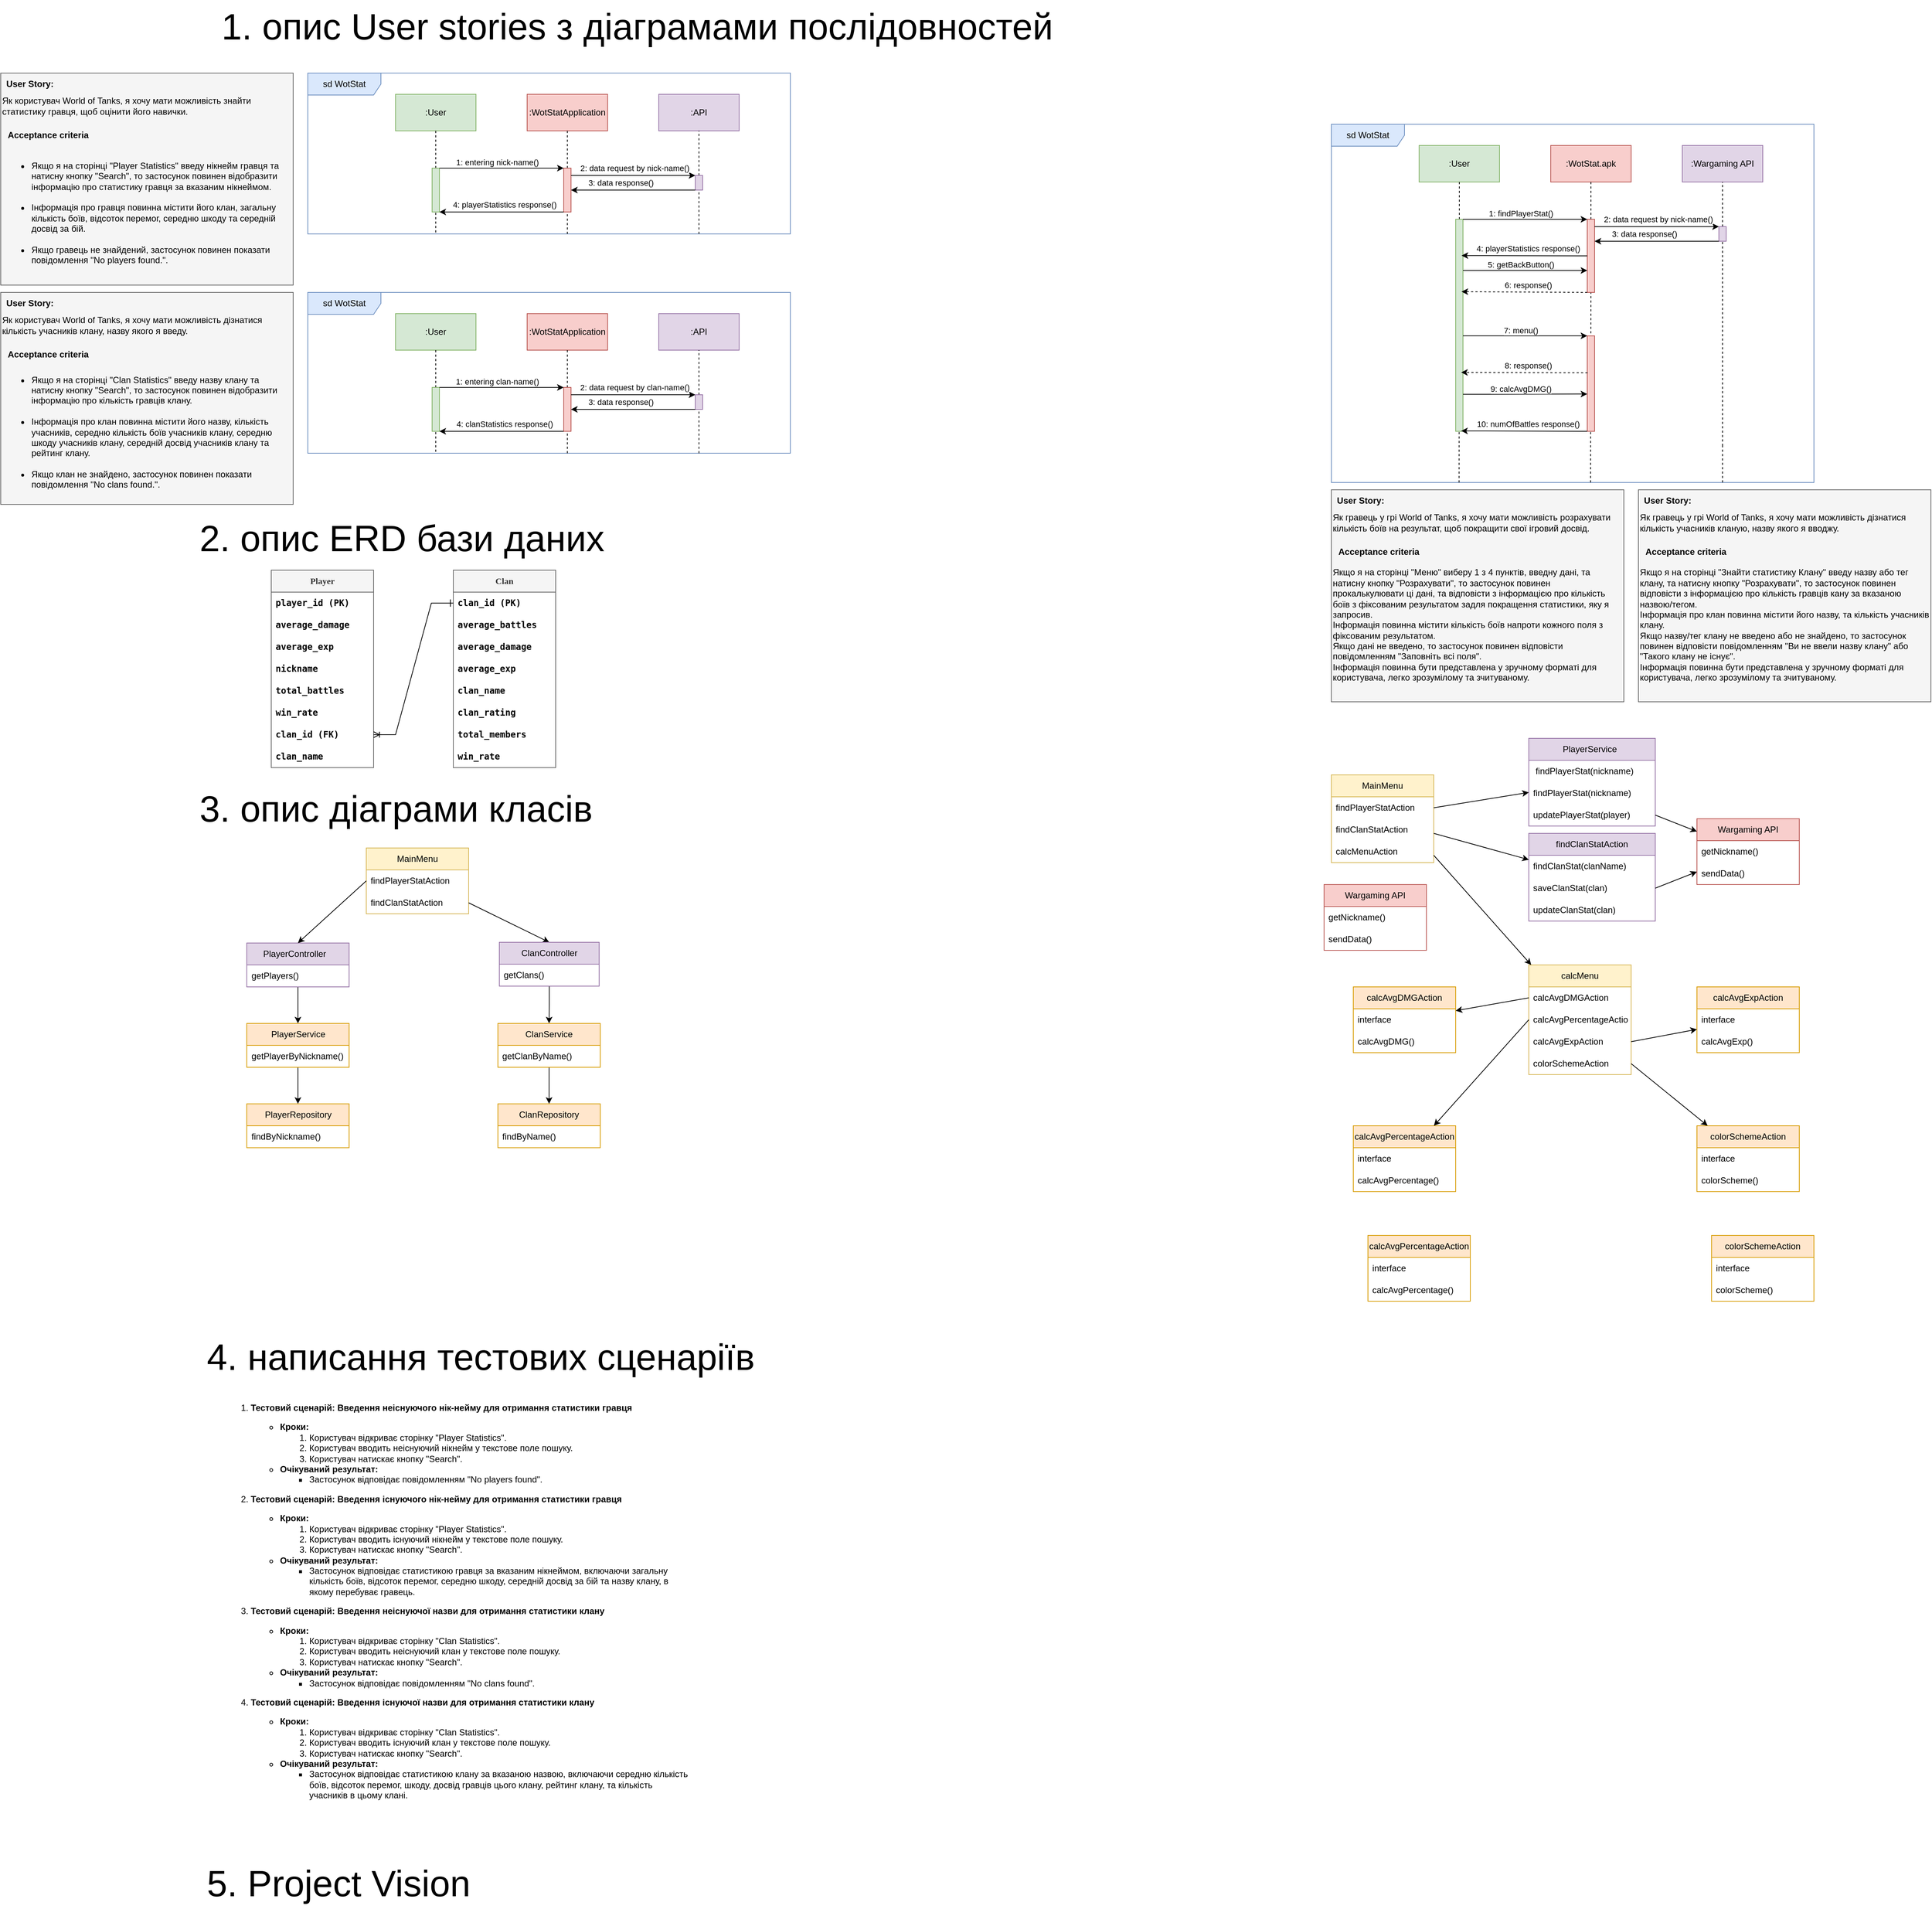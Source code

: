 <mxfile version="23.1.5" type="device">
  <diagram name="Страница — 1" id="W5kBKb5OoSZC5Hm73ggi">
    <mxGraphModel dx="2074" dy="734" grid="1" gridSize="10" guides="1" tooltips="1" connect="1" arrows="1" fold="1" page="1" pageScale="1" pageWidth="827" pageHeight="1169" math="0" shadow="0">
      <root>
        <mxCell id="0" />
        <mxCell id="1" parent="0" />
        <mxCell id="wAFH4HOWY17MWD8tDH0p-1" value="" style="rounded=0;whiteSpace=wrap;html=1;fillColor=#f5f5f5;strokeColor=#666666;fontColor=#333333;" parent="1" vertex="1">
          <mxGeometry x="-310" y="190" width="400" height="290" as="geometry" />
        </mxCell>
        <mxCell id="wAFH4HOWY17MWD8tDH0p-2" value="&lt;b&gt;User Story:&lt;/b&gt;" style="text;html=1;align=center;verticalAlign=middle;whiteSpace=wrap;rounded=0;" parent="1" vertex="1">
          <mxGeometry x="-310" y="190" width="80" height="30" as="geometry" />
        </mxCell>
        <mxCell id="wAFH4HOWY17MWD8tDH0p-3" value="Як користувач World of Tanks, я хочу мати можливість знайти статистику гравця, щоб оцінити його навички." style="text;html=1;align=left;verticalAlign=middle;whiteSpace=wrap;rounded=0;" parent="1" vertex="1">
          <mxGeometry x="-310" y="220" width="400" height="30" as="geometry" />
        </mxCell>
        <mxCell id="wAFH4HOWY17MWD8tDH0p-5" value="&lt;b&gt;Acceptance criteria&lt;/b&gt;" style="text;html=1;align=center;verticalAlign=middle;whiteSpace=wrap;rounded=0;" parent="1" vertex="1">
          <mxGeometry x="-310" y="260" width="130" height="30" as="geometry" />
        </mxCell>
        <mxCell id="wAFH4HOWY17MWD8tDH0p-6" value="&lt;div class=&quot;flex flex-grow flex-col max-w-full&quot;&gt;&lt;div class=&quot;min-h-[20px] text-message flex flex-col items-start gap-3 whitespace-pre-wrap break-words [.text-message+&amp;amp;]:mt-5 overflow-x-auto&quot; dir=&quot;auto&quot; data-message-id=&quot;59fa16f9-a0a3-4c7f-b16f-b0d131551011&quot; data-message-author-role=&quot;assistant&quot;&gt;&lt;div class=&quot;markdown prose w-full break-words dark:prose-invert dark&quot;&gt;&lt;div&gt;&lt;ul&gt;&lt;br&gt;&lt;li&gt;Якщо я на сторінці &quot;Player Statistics&quot; введу нікнейм гравця та &lt;br&gt;натисну кнопку &quot;Search&quot;, то застосунок повинен відобразити інформацію про статистику гравця за вказаним нікнеймом.&lt;/li&gt;&lt;br&gt;&lt;li&gt;Інформація про гравця повинна містити його клан, загальну кількість боїв, відсоток перемог, середню шкоду та середній&lt;br&gt; досвід за бій.&lt;/li&gt;&lt;br&gt;&lt;li&gt;Якщо гравець не знайдений, застосунок повинен показати повідомлення &quot;No players found.&quot;.&lt;/li&gt;&lt;/ul&gt;&lt;/div&gt;&lt;/div&gt;&lt;/div&gt;&lt;/div&gt;&lt;div class=&quot;mt-1 flex gap-3 empty:hidden&quot;&gt;&lt;div class=&quot;text-gray-400 flex self-end lg:self-center items-center justify-center lg:justify-start mt-0 -ml-1 h-7 gap-[2px] visible&quot;&gt;&lt;span data-state=&quot;closed&quot; class=&quot;&quot;&gt;&lt;/span&gt;&lt;/div&gt;&lt;/div&gt;&lt;span data-state=&quot;closed&quot; class=&quot;&quot;&gt;&lt;/span&gt;&lt;span data-state=&quot;closed&quot; class=&quot;&quot;&gt;&lt;/span&gt;&lt;div class=&quot;flex&quot;&gt;&lt;span data-state=&quot;closed&quot; class=&quot;&quot;&gt;&lt;/span&gt;&lt;/div&gt;" style="text;html=1;align=left;verticalAlign=middle;whiteSpace=wrap;rounded=0;" parent="1" vertex="1">
          <mxGeometry x="-310" y="269" width="400" height="210" as="geometry" />
        </mxCell>
        <mxCell id="wAFH4HOWY17MWD8tDH0p-7" value="" style="rounded=0;whiteSpace=wrap;html=1;fillColor=#f5f5f5;strokeColor=#666666;fontColor=#333333;" parent="1" vertex="1">
          <mxGeometry x="1930" y="760" width="400" height="290" as="geometry" />
        </mxCell>
        <mxCell id="wAFH4HOWY17MWD8tDH0p-8" value="&lt;b&gt;User Story:&lt;/b&gt;" style="text;html=1;align=center;verticalAlign=middle;whiteSpace=wrap;rounded=0;" parent="1" vertex="1">
          <mxGeometry x="1930" y="760" width="80" height="30" as="geometry" />
        </mxCell>
        <mxCell id="wAFH4HOWY17MWD8tDH0p-9" value="Як гравець у грі World of Tanks, я хочу мати можливість дізнатися кількість учасників кланую, назву якого я вводжу." style="text;html=1;align=left;verticalAlign=middle;whiteSpace=wrap;rounded=0;" parent="1" vertex="1">
          <mxGeometry x="1930" y="790" width="400" height="30" as="geometry" />
        </mxCell>
        <mxCell id="wAFH4HOWY17MWD8tDH0p-10" value="&lt;b&gt;Acceptance criteria&lt;/b&gt;" style="text;html=1;align=center;verticalAlign=middle;whiteSpace=wrap;rounded=0;" parent="1" vertex="1">
          <mxGeometry x="1930" y="830" width="130" height="30" as="geometry" />
        </mxCell>
        <mxCell id="wAFH4HOWY17MWD8tDH0p-11" value="&lt;div class=&quot;flex flex-grow flex-col max-w-full&quot;&gt;&lt;div class=&quot;min-h-[20px] text-message flex flex-col items-start gap-3 whitespace-pre-wrap break-words [.text-message+&amp;amp;]:mt-5 overflow-x-auto&quot; dir=&quot;auto&quot; data-message-id=&quot;59fa16f9-a0a3-4c7f-b16f-b0d131551011&quot; data-message-author-role=&quot;assistant&quot;&gt;&lt;div class=&quot;markdown prose w-full break-words dark:prose-invert dark&quot;&gt;&lt;div&gt;Якщо я на сторінці &quot;Знайти статистику Клану&quot; введу назву або тег клану, та натисну кнопку &quot;Розрахувати&quot;, то застосунок повинен відповісти з інформацією про кількість гравців кану за вказаною назвою/тегом.&lt;/div&gt;&lt;div&gt;Інформація про клан повинна містити його назву, та кількість учасників клану.&lt;/div&gt;&lt;div&gt;Якщо назву/тег клану не введено або не знайдено, то застосунок повинен відповісти повідомленням &quot;Ви не ввели назву клану&quot; або &quot;Такого клану не існує&quot;.&amp;nbsp;&lt;/div&gt;&lt;div&gt;Інформація повинна бути представлена у зручному форматі для користувача, легко зрозумілому та зчитуваному.&lt;br&gt;&lt;/div&gt;&lt;/div&gt;&lt;/div&gt;&lt;/div&gt;&lt;div class=&quot;mt-1 flex gap-3 empty:hidden&quot;&gt;&lt;div class=&quot;text-gray-400 flex self-end lg:self-center items-center justify-center lg:justify-start mt-0 -ml-1 h-7 gap-[2px] visible&quot;&gt;&lt;span data-state=&quot;closed&quot; class=&quot;&quot;&gt;&lt;/span&gt;&lt;/div&gt;&lt;/div&gt;&lt;span data-state=&quot;closed&quot; class=&quot;&quot;&gt;&lt;/span&gt;&lt;span data-state=&quot;closed&quot; class=&quot;&quot;&gt;&lt;/span&gt;&lt;div class=&quot;flex&quot;&gt;&lt;span data-state=&quot;closed&quot; class=&quot;&quot;&gt;&lt;/span&gt;&lt;/div&gt;" style="text;html=1;align=left;verticalAlign=middle;whiteSpace=wrap;rounded=0;" parent="1" vertex="1">
          <mxGeometry x="1930" y="890" width="400" height="110" as="geometry" />
        </mxCell>
        <mxCell id="wAFH4HOWY17MWD8tDH0p-12" value="" style="rounded=0;whiteSpace=wrap;html=1;fillColor=#f5f5f5;strokeColor=#666666;fontColor=#333333;" parent="1" vertex="1">
          <mxGeometry x="1510" y="760" width="400" height="290" as="geometry" />
        </mxCell>
        <mxCell id="wAFH4HOWY17MWD8tDH0p-13" value="&lt;b&gt;User Story:&lt;/b&gt;" style="text;html=1;align=center;verticalAlign=middle;whiteSpace=wrap;rounded=0;" parent="1" vertex="1">
          <mxGeometry x="1510" y="760" width="80" height="30" as="geometry" />
        </mxCell>
        <mxCell id="wAFH4HOWY17MWD8tDH0p-14" value="Як гравець у грі World of Tanks, я хочу мати можливість розрахувати кількість боїв на результат, щоб покращити свої ігровий досвід." style="text;html=1;align=left;verticalAlign=middle;whiteSpace=wrap;rounded=0;" parent="1" vertex="1">
          <mxGeometry x="1510" y="790" width="400" height="30" as="geometry" />
        </mxCell>
        <mxCell id="wAFH4HOWY17MWD8tDH0p-15" value="&lt;b&gt;Acceptance criteria&lt;/b&gt;" style="text;html=1;align=center;verticalAlign=middle;whiteSpace=wrap;rounded=0;" parent="1" vertex="1">
          <mxGeometry x="1510" y="830" width="130" height="30" as="geometry" />
        </mxCell>
        <mxCell id="wAFH4HOWY17MWD8tDH0p-16" value="&lt;div class=&quot;flex flex-grow flex-col max-w-full&quot;&gt;&lt;div class=&quot;min-h-[20px] text-message flex flex-col items-start gap-3 whitespace-pre-wrap break-words [.text-message+&amp;amp;]:mt-5 overflow-x-auto&quot; dir=&quot;auto&quot; data-message-id=&quot;59fa16f9-a0a3-4c7f-b16f-b0d131551011&quot; data-message-author-role=&quot;assistant&quot;&gt;&lt;div class=&quot;markdown prose w-full break-words dark:prose-invert dark&quot;&gt;&lt;div&gt;Якщо я на сторінці &quot;Меню&quot; виберу 1 з 4 пунктів, введну дані, та натисну кнопку &quot;Розрахувати&quot;, то застосунок повинен прокалькулювати ці дані, та відповісти з інформацією про кількість боїв з фіксованим результатом задля покращення статистики, яку я запросив.&lt;/div&gt;&lt;div&gt;Інформація повинна містити кількість боїв напроти кожного поля з фіксованим результатом.&lt;/div&gt;&lt;div&gt;Якщо дані не введено, то застосунок повинен відповісти повідомленням &quot;Заповніть всі поля&quot;.&amp;nbsp;&lt;/div&gt;&lt;div&gt;Інформація повинна бути представлена у зручному форматі для користувача, легко зрозумілому та зчитуваному.&lt;br&gt;&lt;/div&gt;&lt;/div&gt;&lt;/div&gt;&lt;/div&gt;&lt;div class=&quot;mt-1 flex gap-3 empty:hidden&quot;&gt;&lt;div class=&quot;text-gray-400 flex self-end lg:self-center items-center justify-center lg:justify-start mt-0 -ml-1 h-7 gap-[2px] visible&quot;&gt;&lt;span data-state=&quot;closed&quot; class=&quot;&quot;&gt;&lt;/span&gt;&lt;/div&gt;&lt;/div&gt;&lt;span data-state=&quot;closed&quot; class=&quot;&quot;&gt;&lt;/span&gt;&lt;span data-state=&quot;closed&quot; class=&quot;&quot;&gt;&lt;/span&gt;&lt;div class=&quot;flex&quot;&gt;&lt;span data-state=&quot;closed&quot; class=&quot;&quot;&gt;&lt;/span&gt;&lt;/div&gt;" style="text;html=1;align=left;verticalAlign=middle;whiteSpace=wrap;rounded=0;" parent="1" vertex="1">
          <mxGeometry x="1510" y="890" width="400" height="110" as="geometry" />
        </mxCell>
        <mxCell id="wAFH4HOWY17MWD8tDH0p-17" value="sd WotStat" style="shape=umlFrame;whiteSpace=wrap;html=1;pointerEvents=0;width=100;height=30;fillColor=#dae8fc;strokeColor=#6c8ebf;" parent="1" vertex="1">
          <mxGeometry x="1510" y="260" width="660" height="490" as="geometry" />
        </mxCell>
        <mxCell id="wAFH4HOWY17MWD8tDH0p-19" value=":User" style="rounded=0;whiteSpace=wrap;html=1;fillColor=#d5e8d4;strokeColor=#82b366;" parent="1" vertex="1">
          <mxGeometry x="1630" y="289" width="110" height="50" as="geometry" />
        </mxCell>
        <mxCell id="wAFH4HOWY17MWD8tDH0p-20" value=":WotStat.apk" style="rounded=0;whiteSpace=wrap;html=1;fillColor=#f8cecc;strokeColor=#b85450;" parent="1" vertex="1">
          <mxGeometry x="1810" y="289" width="110" height="50" as="geometry" />
        </mxCell>
        <mxCell id="wAFH4HOWY17MWD8tDH0p-25" value="" style="endArrow=none;dashed=1;html=1;rounded=0;entryX=0.5;entryY=1;entryDx=0;entryDy=0;" parent="1" source="wAFH4HOWY17MWD8tDH0p-27" target="wAFH4HOWY17MWD8tDH0p-19" edge="1">
          <mxGeometry width="50" height="50" relative="1" as="geometry">
            <mxPoint x="1684.66" y="750" as="sourcePoint" />
            <mxPoint x="1684.66" y="360" as="targetPoint" />
          </mxGeometry>
        </mxCell>
        <mxCell id="wAFH4HOWY17MWD8tDH0p-26" value="" style="endArrow=none;dashed=1;html=1;rounded=0;entryX=0.5;entryY=1;entryDx=0;entryDy=0;" parent="1" source="wAFH4HOWY17MWD8tDH0p-30" target="wAFH4HOWY17MWD8tDH0p-20" edge="1">
          <mxGeometry width="50" height="50" relative="1" as="geometry">
            <mxPoint x="1864.5" y="750" as="sourcePoint" />
            <mxPoint x="1864.5" y="360" as="targetPoint" />
          </mxGeometry>
        </mxCell>
        <mxCell id="wAFH4HOWY17MWD8tDH0p-29" value="" style="endArrow=none;dashed=1;html=1;rounded=0;entryX=0.5;entryY=1;entryDx=0;entryDy=0;" parent="1" target="wAFH4HOWY17MWD8tDH0p-27" edge="1">
          <mxGeometry width="50" height="50" relative="1" as="geometry">
            <mxPoint x="1684.66" y="750" as="sourcePoint" />
            <mxPoint x="1684.66" y="360" as="targetPoint" />
          </mxGeometry>
        </mxCell>
        <mxCell id="wAFH4HOWY17MWD8tDH0p-27" value="" style="rounded=0;whiteSpace=wrap;html=1;fillColor=#d5e8d4;strokeColor=#82b366;" parent="1" vertex="1">
          <mxGeometry x="1680" y="390" width="10" height="50" as="geometry" />
        </mxCell>
        <mxCell id="wAFH4HOWY17MWD8tDH0p-31" value="" style="rounded=0;whiteSpace=wrap;html=1;fillColor=#d5e8d4;strokeColor=#82b366;" parent="1" vertex="1">
          <mxGeometry x="1680" y="390" width="10" height="290" as="geometry" />
        </mxCell>
        <mxCell id="wAFH4HOWY17MWD8tDH0p-32" value="" style="endArrow=none;dashed=1;html=1;rounded=0;entryX=0.5;entryY=1;entryDx=0;entryDy=0;" parent="1" target="wAFH4HOWY17MWD8tDH0p-30" edge="1">
          <mxGeometry width="50" height="50" relative="1" as="geometry">
            <mxPoint x="1864.5" y="750" as="sourcePoint" />
            <mxPoint x="1864.5" y="360" as="targetPoint" />
          </mxGeometry>
        </mxCell>
        <mxCell id="wAFH4HOWY17MWD8tDH0p-30" value="" style="rounded=0;whiteSpace=wrap;html=1;fillColor=#f8cecc;strokeColor=#b85450;" parent="1" vertex="1">
          <mxGeometry x="1860" y="390" width="10" height="100" as="geometry" />
        </mxCell>
        <mxCell id="wAFH4HOWY17MWD8tDH0p-33" value="" style="endArrow=classic;html=1;rounded=0;exitX=1;exitY=0;exitDx=0;exitDy=0;entryX=0;entryY=0;entryDx=0;entryDy=0;" parent="1" source="wAFH4HOWY17MWD8tDH0p-31" target="wAFH4HOWY17MWD8tDH0p-30" edge="1">
          <mxGeometry width="50" height="50" relative="1" as="geometry">
            <mxPoint x="1730" y="440" as="sourcePoint" />
            <mxPoint x="1780" y="390" as="targetPoint" />
          </mxGeometry>
        </mxCell>
        <mxCell id="wAFH4HOWY17MWD8tDH0p-34" value="1: findPlayerStat()" style="edgeLabel;html=1;align=center;verticalAlign=middle;resizable=0;points=[];" parent="wAFH4HOWY17MWD8tDH0p-33" vertex="1" connectable="0">
          <mxGeometry x="-0.271" relative="1" as="geometry">
            <mxPoint x="17" y="-8" as="offset" />
          </mxGeometry>
        </mxCell>
        <mxCell id="wAFH4HOWY17MWD8tDH0p-35" value="" style="endArrow=classic;html=1;rounded=0;exitX=0;exitY=0.5;exitDx=0;exitDy=0;entryX=0.809;entryY=0.171;entryDx=0;entryDy=0;entryPerimeter=0;" parent="1" source="wAFH4HOWY17MWD8tDH0p-30" target="wAFH4HOWY17MWD8tDH0p-31" edge="1">
          <mxGeometry width="50" height="50" relative="1" as="geometry">
            <mxPoint x="1780" y="490" as="sourcePoint" />
            <mxPoint x="1710" y="490" as="targetPoint" />
          </mxGeometry>
        </mxCell>
        <mxCell id="wAFH4HOWY17MWD8tDH0p-36" value="4: playerStatistics response()" style="edgeLabel;html=1;align=center;verticalAlign=middle;resizable=0;points=[];" parent="1" vertex="1" connectable="0">
          <mxGeometry x="1778.905" y="430" as="geometry" />
        </mxCell>
        <mxCell id="wAFH4HOWY17MWD8tDH0p-44" value="" style="rounded=0;whiteSpace=wrap;html=1;fillColor=#f8cecc;strokeColor=#b85450;" parent="1" vertex="1">
          <mxGeometry x="1860" y="549.43" width="10" height="130.57" as="geometry" />
        </mxCell>
        <mxCell id="wAFH4HOWY17MWD8tDH0p-45" value="" style="endArrow=classic;html=1;rounded=0;exitX=1;exitY=0;exitDx=0;exitDy=0;entryX=0;entryY=0;entryDx=0;entryDy=0;" parent="1" target="wAFH4HOWY17MWD8tDH0p-44" edge="1">
          <mxGeometry width="50" height="50" relative="1" as="geometry">
            <mxPoint x="1690" y="549.43" as="sourcePoint" />
            <mxPoint x="1780" y="549.43" as="targetPoint" />
          </mxGeometry>
        </mxCell>
        <mxCell id="wAFH4HOWY17MWD8tDH0p-46" value="7: menu()" style="edgeLabel;html=1;align=center;verticalAlign=middle;resizable=0;points=[];" parent="wAFH4HOWY17MWD8tDH0p-45" vertex="1" connectable="0">
          <mxGeometry x="-0.271" relative="1" as="geometry">
            <mxPoint x="17" y="-8" as="offset" />
          </mxGeometry>
        </mxCell>
        <mxCell id="wAFH4HOWY17MWD8tDH0p-47" value="" style="endArrow=classic;html=1;rounded=0;exitX=0.043;exitY=0.387;exitDx=0;exitDy=0;entryX=0.75;entryY=1;entryDx=0;entryDy=0;dashed=1;exitPerimeter=0;" parent="1" source="wAFH4HOWY17MWD8tDH0p-44" edge="1">
          <mxGeometry width="50" height="50" relative="1" as="geometry">
            <mxPoint x="1780" y="649.43" as="sourcePoint" />
            <mxPoint x="1687.5" y="599.43" as="targetPoint" />
          </mxGeometry>
        </mxCell>
        <mxCell id="wAFH4HOWY17MWD8tDH0p-48" value="8: response()" style="edgeLabel;html=1;align=center;verticalAlign=middle;resizable=0;points=[];" parent="1" vertex="1" connectable="0">
          <mxGeometry x="1778.905" y="589.43" as="geometry" />
        </mxCell>
        <mxCell id="wAFH4HOWY17MWD8tDH0p-49" value=":Wargaming API" style="rounded=0;whiteSpace=wrap;html=1;fillColor=#e1d5e7;strokeColor=#9673a6;" parent="1" vertex="1">
          <mxGeometry x="1990" y="289" width="110" height="50" as="geometry" />
        </mxCell>
        <mxCell id="wAFH4HOWY17MWD8tDH0p-51" value="" style="endArrow=none;dashed=1;html=1;rounded=0;entryX=0.5;entryY=1;entryDx=0;entryDy=0;" parent="1" source="wAFH4HOWY17MWD8tDH0p-57" target="wAFH4HOWY17MWD8tDH0p-49" edge="1">
          <mxGeometry width="50" height="50" relative="1" as="geometry">
            <mxPoint x="2044.58" y="750" as="sourcePoint" />
            <mxPoint x="2044.58" y="360" as="targetPoint" />
          </mxGeometry>
        </mxCell>
        <mxCell id="wAFH4HOWY17MWD8tDH0p-52" value="" style="endArrow=classic;html=1;rounded=0;exitX=1;exitY=0;exitDx=0;exitDy=0;entryX=0;entryY=0;entryDx=0;entryDy=0;" parent="1" target="wAFH4HOWY17MWD8tDH0p-57" edge="1">
          <mxGeometry width="50" height="50" relative="1" as="geometry">
            <mxPoint x="1870" y="400" as="sourcePoint" />
            <mxPoint x="2020" y="400" as="targetPoint" />
          </mxGeometry>
        </mxCell>
        <mxCell id="wAFH4HOWY17MWD8tDH0p-53" value="2: data request by nick-name()" style="edgeLabel;html=1;align=center;verticalAlign=middle;resizable=0;points=[];" parent="wAFH4HOWY17MWD8tDH0p-52" vertex="1" connectable="0">
          <mxGeometry x="-0.271" relative="1" as="geometry">
            <mxPoint x="25" y="-10" as="offset" />
          </mxGeometry>
        </mxCell>
        <mxCell id="wAFH4HOWY17MWD8tDH0p-58" value="" style="endArrow=none;dashed=1;html=1;rounded=0;entryX=0.5;entryY=1;entryDx=0;entryDy=0;" parent="1" target="wAFH4HOWY17MWD8tDH0p-57" edge="1">
          <mxGeometry width="50" height="50" relative="1" as="geometry">
            <mxPoint x="2045" y="700" as="sourcePoint" />
            <mxPoint x="2024.58" y="360" as="targetPoint" />
          </mxGeometry>
        </mxCell>
        <mxCell id="wAFH4HOWY17MWD8tDH0p-57" value="" style="rounded=0;whiteSpace=wrap;html=1;fillColor=#e1d5e7;strokeColor=#9673a6;" parent="1" vertex="1">
          <mxGeometry x="2040" y="400" width="10" height="20" as="geometry" />
        </mxCell>
        <mxCell id="wAFH4HOWY17MWD8tDH0p-59" value="" style="endArrow=classic;html=1;rounded=0;exitX=0;exitY=1;exitDx=0;exitDy=0;" parent="1" source="wAFH4HOWY17MWD8tDH0p-57" edge="1">
          <mxGeometry width="50" height="50" relative="1" as="geometry">
            <mxPoint x="2022" y="419.8" as="sourcePoint" />
            <mxPoint x="1870" y="420" as="targetPoint" />
          </mxGeometry>
        </mxCell>
        <mxCell id="wAFH4HOWY17MWD8tDH0p-60" value="3: data response()" style="edgeLabel;html=1;align=center;verticalAlign=middle;resizable=0;points=[];" parent="1" vertex="1" connectable="0">
          <mxGeometry x="1940.905" y="409.8" as="geometry">
            <mxPoint x="-3" as="offset" />
          </mxGeometry>
        </mxCell>
        <mxCell id="wAFH4HOWY17MWD8tDH0p-61" value="" style="endArrow=classic;html=1;rounded=0;exitX=1;exitY=0;exitDx=0;exitDy=0;entryX=0;entryY=0;entryDx=0;entryDy=0;" parent="1" edge="1">
          <mxGeometry width="50" height="50" relative="1" as="geometry">
            <mxPoint x="1690" y="460" as="sourcePoint" />
            <mxPoint x="1860" y="460" as="targetPoint" />
          </mxGeometry>
        </mxCell>
        <mxCell id="wAFH4HOWY17MWD8tDH0p-62" value="5: getBackButton()" style="edgeLabel;html=1;align=center;verticalAlign=middle;resizable=0;points=[];" parent="wAFH4HOWY17MWD8tDH0p-61" vertex="1" connectable="0">
          <mxGeometry x="-0.271" relative="1" as="geometry">
            <mxPoint x="17" y="-8" as="offset" />
          </mxGeometry>
        </mxCell>
        <mxCell id="wAFH4HOWY17MWD8tDH0p-63" value="" style="endArrow=classic;html=1;rounded=0;exitX=0;exitY=0.5;exitDx=0;exitDy=0;entryX=0.809;entryY=0.231;entryDx=0;entryDy=0;entryPerimeter=0;dashed=1;" parent="1" edge="1">
          <mxGeometry width="50" height="50" relative="1" as="geometry">
            <mxPoint x="1860" y="490" as="sourcePoint" />
            <mxPoint x="1688" y="489" as="targetPoint" />
          </mxGeometry>
        </mxCell>
        <mxCell id="wAFH4HOWY17MWD8tDH0p-64" value="6: response()" style="edgeLabel;html=1;align=center;verticalAlign=middle;resizable=0;points=[];" parent="1" vertex="1" connectable="0">
          <mxGeometry x="1778.905" y="480" as="geometry" />
        </mxCell>
        <mxCell id="wAFH4HOWY17MWD8tDH0p-65" value="" style="endArrow=classic;html=1;rounded=0;exitX=1;exitY=0;exitDx=0;exitDy=0;entryX=0;entryY=0;entryDx=0;entryDy=0;" parent="1" edge="1">
          <mxGeometry width="50" height="50" relative="1" as="geometry">
            <mxPoint x="1690" y="629.43" as="sourcePoint" />
            <mxPoint x="1860" y="629" as="targetPoint" />
          </mxGeometry>
        </mxCell>
        <mxCell id="wAFH4HOWY17MWD8tDH0p-66" value="9: calcAvgDMG()" style="edgeLabel;html=1;align=center;verticalAlign=middle;resizable=0;points=[];" parent="wAFH4HOWY17MWD8tDH0p-65" vertex="1" connectable="0">
          <mxGeometry x="-0.271" relative="1" as="geometry">
            <mxPoint x="17" y="-8" as="offset" />
          </mxGeometry>
        </mxCell>
        <mxCell id="wAFH4HOWY17MWD8tDH0p-67" value="" style="endArrow=classic;html=1;rounded=0;exitX=0.043;exitY=0.387;exitDx=0;exitDy=0;entryX=0.75;entryY=1;entryDx=0;entryDy=0;exitPerimeter=0;" parent="1" edge="1">
          <mxGeometry width="50" height="50" relative="1" as="geometry">
            <mxPoint x="1860" y="680" as="sourcePoint" />
            <mxPoint x="1687.5" y="679.43" as="targetPoint" />
          </mxGeometry>
        </mxCell>
        <mxCell id="wAFH4HOWY17MWD8tDH0p-68" value="10: numOfBattles response()" style="edgeLabel;html=1;align=center;verticalAlign=middle;resizable=0;points=[];" parent="1" vertex="1" connectable="0">
          <mxGeometry x="1778.905" y="669.43" as="geometry" />
        </mxCell>
        <mxCell id="wAFH4HOWY17MWD8tDH0p-75" value="" style="endArrow=none;dashed=1;html=1;rounded=0;" parent="1" edge="1">
          <mxGeometry width="50" height="50" relative="1" as="geometry">
            <mxPoint x="2045" y="750" as="sourcePoint" />
            <mxPoint x="2045" y="700" as="targetPoint" />
          </mxGeometry>
        </mxCell>
        <mxCell id="wAFH4HOWY17MWD8tDH0p-85" value="MainMenu" style="swimlane;fontStyle=0;childLayout=stackLayout;horizontal=1;startSize=30;horizontalStack=0;resizeParent=1;resizeParentMax=0;resizeLast=0;collapsible=1;marginBottom=0;whiteSpace=wrap;html=1;fillColor=#fff2cc;strokeColor=#d6b656;" parent="1" vertex="1">
          <mxGeometry x="1510" y="1150" width="140" height="120" as="geometry">
            <mxRectangle x="30" y="2300" width="100" height="30" as="alternateBounds" />
          </mxGeometry>
        </mxCell>
        <mxCell id="wAFH4HOWY17MWD8tDH0p-86" value="findPlayerStatAction" style="text;strokeColor=none;fillColor=none;align=left;verticalAlign=middle;spacingLeft=4;spacingRight=4;overflow=hidden;points=[[0,0.5],[1,0.5]];portConstraint=eastwest;rotatable=0;whiteSpace=wrap;html=1;" parent="wAFH4HOWY17MWD8tDH0p-85" vertex="1">
          <mxGeometry y="30" width="140" height="30" as="geometry" />
        </mxCell>
        <mxCell id="wAFH4HOWY17MWD8tDH0p-87" value="findClanStatAction" style="text;strokeColor=none;fillColor=none;align=left;verticalAlign=middle;spacingLeft=4;spacingRight=4;overflow=hidden;points=[[0,0.5],[1,0.5]];portConstraint=eastwest;rotatable=0;whiteSpace=wrap;html=1;" parent="wAFH4HOWY17MWD8tDH0p-85" vertex="1">
          <mxGeometry y="60" width="140" height="30" as="geometry" />
        </mxCell>
        <mxCell id="wAFH4HOWY17MWD8tDH0p-88" value="calcMenuAction" style="text;strokeColor=none;fillColor=none;align=left;verticalAlign=middle;spacingLeft=4;spacingRight=4;overflow=hidden;points=[[0,0.5],[1,0.5]];portConstraint=eastwest;rotatable=0;whiteSpace=wrap;html=1;" parent="wAFH4HOWY17MWD8tDH0p-85" vertex="1">
          <mxGeometry y="90" width="140" height="30" as="geometry" />
        </mxCell>
        <mxCell id="wAFH4HOWY17MWD8tDH0p-89" value="&lt;div style=&quot;text-align: left;&quot;&gt;PlayerService&lt;span style=&quot;white-space: pre;&quot;&gt;&#x9;&lt;/span&gt;&lt;/div&gt;" style="swimlane;fontStyle=0;childLayout=stackLayout;horizontal=1;startSize=30;horizontalStack=0;resizeParent=1;resizeParentMax=0;resizeLast=0;collapsible=1;marginBottom=0;whiteSpace=wrap;html=1;fillColor=#e1d5e7;strokeColor=#9673a6;" parent="1" vertex="1">
          <mxGeometry x="1780" y="1100" width="173" height="120" as="geometry" />
        </mxCell>
        <mxCell id="wAFH4HOWY17MWD8tDH0p-90" value="&amp;nbsp;findPlayerStat(nickname)" style="text;strokeColor=none;fillColor=none;align=left;verticalAlign=middle;spacingLeft=4;spacingRight=4;overflow=hidden;points=[[0,0.5],[1,0.5]];portConstraint=eastwest;rotatable=0;whiteSpace=wrap;html=1;" parent="wAFH4HOWY17MWD8tDH0p-89" vertex="1">
          <mxGeometry y="30" width="173" height="30" as="geometry" />
        </mxCell>
        <mxCell id="Oi9dy9DKa83pC6P-1Wth-31" value="findPlayerStat(nickname)" style="text;strokeColor=none;fillColor=none;align=left;verticalAlign=middle;spacingLeft=4;spacingRight=4;overflow=hidden;points=[[0,0.5],[1,0.5]];portConstraint=eastwest;rotatable=0;whiteSpace=wrap;html=1;" parent="wAFH4HOWY17MWD8tDH0p-89" vertex="1">
          <mxGeometry y="60" width="173" height="30" as="geometry" />
        </mxCell>
        <mxCell id="wAFH4HOWY17MWD8tDH0p-91" value="updatePlayerStat(player)" style="text;strokeColor=none;fillColor=none;align=left;verticalAlign=middle;spacingLeft=4;spacingRight=4;overflow=hidden;points=[[0,0.5],[1,0.5]];portConstraint=eastwest;rotatable=0;whiteSpace=wrap;html=1;" parent="wAFH4HOWY17MWD8tDH0p-89" vertex="1">
          <mxGeometry y="90" width="173" height="30" as="geometry" />
        </mxCell>
        <mxCell id="wAFH4HOWY17MWD8tDH0p-112" value="&lt;span style=&quot;text-align: left;&quot;&gt;findClanStatAction&lt;/span&gt;" style="swimlane;fontStyle=0;childLayout=stackLayout;horizontal=1;startSize=30;horizontalStack=0;resizeParent=1;resizeParentMax=0;resizeLast=0;collapsible=1;marginBottom=0;whiteSpace=wrap;html=1;fillColor=#e1d5e7;strokeColor=#9673a6;" parent="1" vertex="1">
          <mxGeometry x="1780" y="1230" width="173" height="120" as="geometry" />
        </mxCell>
        <mxCell id="wAFH4HOWY17MWD8tDH0p-113" value="findClanStat(clanName)" style="text;strokeColor=none;fillColor=none;align=left;verticalAlign=middle;spacingLeft=4;spacingRight=4;overflow=hidden;points=[[0,0.5],[1,0.5]];portConstraint=eastwest;rotatable=0;whiteSpace=wrap;html=1;" parent="wAFH4HOWY17MWD8tDH0p-112" vertex="1">
          <mxGeometry y="30" width="173" height="30" as="geometry" />
        </mxCell>
        <mxCell id="wAFH4HOWY17MWD8tDH0p-114" value="saveClanStat(clan)" style="text;strokeColor=none;fillColor=none;align=left;verticalAlign=middle;spacingLeft=4;spacingRight=4;overflow=hidden;points=[[0,0.5],[1,0.5]];portConstraint=eastwest;rotatable=0;whiteSpace=wrap;html=1;" parent="wAFH4HOWY17MWD8tDH0p-112" vertex="1">
          <mxGeometry y="60" width="173" height="30" as="geometry" />
        </mxCell>
        <mxCell id="Oi9dy9DKa83pC6P-1Wth-32" value="updateClanStat(clan)" style="text;strokeColor=none;fillColor=none;align=left;verticalAlign=middle;spacingLeft=4;spacingRight=4;overflow=hidden;points=[[0,0.5],[1,0.5]];portConstraint=eastwest;rotatable=0;whiteSpace=wrap;html=1;" parent="wAFH4HOWY17MWD8tDH0p-112" vertex="1">
          <mxGeometry y="90" width="173" height="30" as="geometry" />
        </mxCell>
        <mxCell id="wAFH4HOWY17MWD8tDH0p-115" value="Wargaming API" style="swimlane;fontStyle=0;childLayout=stackLayout;horizontal=1;startSize=30;horizontalStack=0;resizeParent=1;resizeParentMax=0;resizeLast=0;collapsible=1;marginBottom=0;whiteSpace=wrap;html=1;fillColor=#f8cecc;strokeColor=#b85450;" parent="1" vertex="1">
          <mxGeometry x="2010" y="1210" width="140" height="90" as="geometry" />
        </mxCell>
        <mxCell id="wAFH4HOWY17MWD8tDH0p-100" value="getNickname()" style="text;strokeColor=none;fillColor=none;align=left;verticalAlign=middle;spacingLeft=4;spacingRight=4;overflow=hidden;points=[[0,0.5],[1,0.5]];portConstraint=eastwest;rotatable=0;whiteSpace=wrap;html=1;" parent="wAFH4HOWY17MWD8tDH0p-115" vertex="1">
          <mxGeometry y="30" width="140" height="30" as="geometry" />
        </mxCell>
        <mxCell id="wAFH4HOWY17MWD8tDH0p-116" value="sendData()" style="text;strokeColor=none;fillColor=none;align=left;verticalAlign=middle;spacingLeft=4;spacingRight=4;overflow=hidden;points=[[0,0.5],[1,0.5]];portConstraint=eastwest;rotatable=0;whiteSpace=wrap;html=1;" parent="wAFH4HOWY17MWD8tDH0p-115" vertex="1">
          <mxGeometry y="60" width="140" height="30" as="geometry" />
        </mxCell>
        <mxCell id="wAFH4HOWY17MWD8tDH0p-118" value="calcMenu" style="swimlane;fontStyle=0;childLayout=stackLayout;horizontal=1;startSize=30;horizontalStack=0;resizeParent=1;resizeParentMax=0;resizeLast=0;collapsible=1;marginBottom=0;whiteSpace=wrap;html=1;fillColor=#fff2cc;strokeColor=#d6b656;" parent="1" vertex="1">
          <mxGeometry x="1780" y="1410" width="140" height="150" as="geometry">
            <mxRectangle x="30" y="2300" width="100" height="30" as="alternateBounds" />
          </mxGeometry>
        </mxCell>
        <mxCell id="wAFH4HOWY17MWD8tDH0p-119" value="calcAvgDMGAction" style="text;strokeColor=none;fillColor=none;align=left;verticalAlign=middle;spacingLeft=4;spacingRight=4;overflow=hidden;points=[[0,0.5],[1,0.5]];portConstraint=eastwest;rotatable=0;whiteSpace=wrap;html=1;" parent="wAFH4HOWY17MWD8tDH0p-118" vertex="1">
          <mxGeometry y="30" width="140" height="30" as="geometry" />
        </mxCell>
        <mxCell id="wAFH4HOWY17MWD8tDH0p-120" value="calcAvgPercentageAction" style="text;strokeColor=none;fillColor=none;align=left;verticalAlign=middle;spacingLeft=4;spacingRight=4;overflow=hidden;points=[[0,0.5],[1,0.5]];portConstraint=eastwest;rotatable=0;whiteSpace=wrap;html=1;" parent="wAFH4HOWY17MWD8tDH0p-118" vertex="1">
          <mxGeometry y="60" width="140" height="30" as="geometry" />
        </mxCell>
        <mxCell id="wAFH4HOWY17MWD8tDH0p-121" value="calcAvgExpAction" style="text;strokeColor=none;fillColor=none;align=left;verticalAlign=middle;spacingLeft=4;spacingRight=4;overflow=hidden;points=[[0,0.5],[1,0.5]];portConstraint=eastwest;rotatable=0;whiteSpace=wrap;html=1;" parent="wAFH4HOWY17MWD8tDH0p-118" vertex="1">
          <mxGeometry y="90" width="140" height="30" as="geometry" />
        </mxCell>
        <mxCell id="wAFH4HOWY17MWD8tDH0p-122" value="colorSchemeAction" style="text;strokeColor=none;fillColor=none;align=left;verticalAlign=middle;spacingLeft=4;spacingRight=4;overflow=hidden;points=[[0,0.5],[1,0.5]];portConstraint=eastwest;rotatable=0;whiteSpace=wrap;html=1;" parent="wAFH4HOWY17MWD8tDH0p-118" vertex="1">
          <mxGeometry y="120" width="140" height="30" as="geometry" />
        </mxCell>
        <mxCell id="wAFH4HOWY17MWD8tDH0p-126" value="calcAvgPercentageAction" style="swimlane;fontStyle=0;childLayout=stackLayout;horizontal=1;startSize=30;horizontalStack=0;resizeParent=1;resizeParentMax=0;resizeLast=0;collapsible=1;marginBottom=0;whiteSpace=wrap;html=1;fillColor=#ffe6cc;strokeColor=#d79b00;" parent="1" vertex="1">
          <mxGeometry x="1540" y="1630" width="140" height="90" as="geometry" />
        </mxCell>
        <mxCell id="wAFH4HOWY17MWD8tDH0p-127" value="interface" style="text;strokeColor=none;fillColor=none;align=left;verticalAlign=middle;spacingLeft=4;spacingRight=4;overflow=hidden;points=[[0,0.5],[1,0.5]];portConstraint=eastwest;rotatable=0;whiteSpace=wrap;html=1;" parent="wAFH4HOWY17MWD8tDH0p-126" vertex="1">
          <mxGeometry y="30" width="140" height="30" as="geometry" />
        </mxCell>
        <mxCell id="wAFH4HOWY17MWD8tDH0p-128" value="calcAvgPercentage()" style="text;strokeColor=none;fillColor=none;align=left;verticalAlign=middle;spacingLeft=4;spacingRight=4;overflow=hidden;points=[[0,0.5],[1,0.5]];portConstraint=eastwest;rotatable=0;whiteSpace=wrap;html=1;" parent="wAFH4HOWY17MWD8tDH0p-126" vertex="1">
          <mxGeometry y="60" width="140" height="30" as="geometry" />
        </mxCell>
        <mxCell id="wAFH4HOWY17MWD8tDH0p-129" value="calcAvgDMGAction" style="swimlane;fontStyle=0;childLayout=stackLayout;horizontal=1;startSize=30;horizontalStack=0;resizeParent=1;resizeParentMax=0;resizeLast=0;collapsible=1;marginBottom=0;whiteSpace=wrap;html=1;fillColor=#ffe6cc;strokeColor=#d79b00;" parent="1" vertex="1">
          <mxGeometry x="1540" y="1440" width="140" height="90" as="geometry" />
        </mxCell>
        <mxCell id="wAFH4HOWY17MWD8tDH0p-130" value="interface" style="text;strokeColor=none;fillColor=none;align=left;verticalAlign=middle;spacingLeft=4;spacingRight=4;overflow=hidden;points=[[0,0.5],[1,0.5]];portConstraint=eastwest;rotatable=0;whiteSpace=wrap;html=1;" parent="wAFH4HOWY17MWD8tDH0p-129" vertex="1">
          <mxGeometry y="30" width="140" height="30" as="geometry" />
        </mxCell>
        <mxCell id="wAFH4HOWY17MWD8tDH0p-131" value="calcAvgDMG()" style="text;strokeColor=none;fillColor=none;align=left;verticalAlign=middle;spacingLeft=4;spacingRight=4;overflow=hidden;points=[[0,0.5],[1,0.5]];portConstraint=eastwest;rotatable=0;whiteSpace=wrap;html=1;" parent="wAFH4HOWY17MWD8tDH0p-129" vertex="1">
          <mxGeometry y="60" width="140" height="30" as="geometry" />
        </mxCell>
        <mxCell id="wAFH4HOWY17MWD8tDH0p-132" value="calcAvgExpAction" style="swimlane;fontStyle=0;childLayout=stackLayout;horizontal=1;startSize=30;horizontalStack=0;resizeParent=1;resizeParentMax=0;resizeLast=0;collapsible=1;marginBottom=0;whiteSpace=wrap;html=1;fillColor=#ffe6cc;strokeColor=#d79b00;" parent="1" vertex="1">
          <mxGeometry x="2010" y="1440" width="140" height="90" as="geometry" />
        </mxCell>
        <mxCell id="wAFH4HOWY17MWD8tDH0p-133" value="interface" style="text;strokeColor=none;fillColor=none;align=left;verticalAlign=middle;spacingLeft=4;spacingRight=4;overflow=hidden;points=[[0,0.5],[1,0.5]];portConstraint=eastwest;rotatable=0;whiteSpace=wrap;html=1;" parent="wAFH4HOWY17MWD8tDH0p-132" vertex="1">
          <mxGeometry y="30" width="140" height="30" as="geometry" />
        </mxCell>
        <mxCell id="wAFH4HOWY17MWD8tDH0p-134" value="calcAvgExp()" style="text;strokeColor=none;fillColor=none;align=left;verticalAlign=middle;spacingLeft=4;spacingRight=4;overflow=hidden;points=[[0,0.5],[1,0.5]];portConstraint=eastwest;rotatable=0;whiteSpace=wrap;html=1;" parent="wAFH4HOWY17MWD8tDH0p-132" vertex="1">
          <mxGeometry y="60" width="140" height="30" as="geometry" />
        </mxCell>
        <mxCell id="wAFH4HOWY17MWD8tDH0p-135" value="colorSchemeAction" style="swimlane;fontStyle=0;childLayout=stackLayout;horizontal=1;startSize=30;horizontalStack=0;resizeParent=1;resizeParentMax=0;resizeLast=0;collapsible=1;marginBottom=0;whiteSpace=wrap;html=1;fillColor=#ffe6cc;strokeColor=#d79b00;" parent="1" vertex="1">
          <mxGeometry x="2010" y="1630" width="140" height="90" as="geometry" />
        </mxCell>
        <mxCell id="wAFH4HOWY17MWD8tDH0p-136" value="interface" style="text;strokeColor=none;fillColor=none;align=left;verticalAlign=middle;spacingLeft=4;spacingRight=4;overflow=hidden;points=[[0,0.5],[1,0.5]];portConstraint=eastwest;rotatable=0;whiteSpace=wrap;html=1;" parent="wAFH4HOWY17MWD8tDH0p-135" vertex="1">
          <mxGeometry y="30" width="140" height="30" as="geometry" />
        </mxCell>
        <mxCell id="wAFH4HOWY17MWD8tDH0p-137" value="colorScheme()" style="text;strokeColor=none;fillColor=none;align=left;verticalAlign=middle;spacingLeft=4;spacingRight=4;overflow=hidden;points=[[0,0.5],[1,0.5]];portConstraint=eastwest;rotatable=0;whiteSpace=wrap;html=1;" parent="wAFH4HOWY17MWD8tDH0p-135" vertex="1">
          <mxGeometry y="60" width="140" height="30" as="geometry" />
        </mxCell>
        <mxCell id="wAFH4HOWY17MWD8tDH0p-138" value="" style="endArrow=classic;html=1;rounded=0;exitX=1;exitY=0.5;exitDx=0;exitDy=0;" parent="1" source="wAFH4HOWY17MWD8tDH0p-86" target="wAFH4HOWY17MWD8tDH0p-89" edge="1">
          <mxGeometry width="50" height="50" relative="1" as="geometry">
            <mxPoint x="1690" y="1280" as="sourcePoint" />
            <mxPoint x="1740" y="1230" as="targetPoint" />
          </mxGeometry>
        </mxCell>
        <mxCell id="wAFH4HOWY17MWD8tDH0p-139" value="" style="endArrow=classic;html=1;rounded=0;exitX=1;exitY=0.5;exitDx=0;exitDy=0;" parent="1" target="wAFH4HOWY17MWD8tDH0p-112" edge="1">
          <mxGeometry width="50" height="50" relative="1" as="geometry">
            <mxPoint x="1650" y="1230" as="sourcePoint" />
            <mxPoint x="1780" y="1230" as="targetPoint" />
          </mxGeometry>
        </mxCell>
        <mxCell id="wAFH4HOWY17MWD8tDH0p-140" value="" style="endArrow=classic;html=1;rounded=0;exitX=1;exitY=0.5;exitDx=0;exitDy=0;" parent="1" target="wAFH4HOWY17MWD8tDH0p-118" edge="1">
          <mxGeometry width="50" height="50" relative="1" as="geometry">
            <mxPoint x="1650" y="1260" as="sourcePoint" />
            <mxPoint x="1780" y="1322" as="targetPoint" />
          </mxGeometry>
        </mxCell>
        <mxCell id="wAFH4HOWY17MWD8tDH0p-141" value="" style="endArrow=classic;html=1;rounded=0;exitX=1;exitY=0.5;exitDx=0;exitDy=0;" parent="1" source="wAFH4HOWY17MWD8tDH0p-91" target="wAFH4HOWY17MWD8tDH0p-115" edge="1">
          <mxGeometry width="50" height="50" relative="1" as="geometry">
            <mxPoint x="2040" y="1340" as="sourcePoint" />
            <mxPoint x="2090" y="1290" as="targetPoint" />
          </mxGeometry>
        </mxCell>
        <mxCell id="wAFH4HOWY17MWD8tDH0p-142" value="" style="endArrow=classic;html=1;rounded=0;exitX=1;exitY=0.5;exitDx=0;exitDy=0;" parent="1" source="wAFH4HOWY17MWD8tDH0p-114" target="wAFH4HOWY17MWD8tDH0p-115" edge="1">
          <mxGeometry width="50" height="50" relative="1" as="geometry">
            <mxPoint x="2000" y="1350" as="sourcePoint" />
            <mxPoint x="2050" y="1300" as="targetPoint" />
          </mxGeometry>
        </mxCell>
        <mxCell id="wAFH4HOWY17MWD8tDH0p-143" value="" style="endArrow=classic;html=1;rounded=0;exitX=0;exitY=0.5;exitDx=0;exitDy=0;" parent="1" source="wAFH4HOWY17MWD8tDH0p-119" target="wAFH4HOWY17MWD8tDH0p-129" edge="1">
          <mxGeometry width="50" height="50" relative="1" as="geometry">
            <mxPoint x="1720" y="1590" as="sourcePoint" />
            <mxPoint x="1770" y="1540" as="targetPoint" />
          </mxGeometry>
        </mxCell>
        <mxCell id="wAFH4HOWY17MWD8tDH0p-144" value="" style="endArrow=classic;html=1;rounded=0;exitX=0;exitY=0.5;exitDx=0;exitDy=0;" parent="1" source="wAFH4HOWY17MWD8tDH0p-120" target="wAFH4HOWY17MWD8tDH0p-126" edge="1">
          <mxGeometry width="50" height="50" relative="1" as="geometry">
            <mxPoint x="1785" y="1580" as="sourcePoint" />
            <mxPoint x="1685" y="1598" as="targetPoint" />
          </mxGeometry>
        </mxCell>
        <mxCell id="wAFH4HOWY17MWD8tDH0p-146" value="" style="endArrow=classic;html=1;rounded=0;exitX=1;exitY=0.5;exitDx=0;exitDy=0;" parent="1" source="wAFH4HOWY17MWD8tDH0p-121" target="wAFH4HOWY17MWD8tDH0p-132" edge="1">
          <mxGeometry width="50" height="50" relative="1" as="geometry">
            <mxPoint x="1950" y="1630" as="sourcePoint" />
            <mxPoint x="2000" y="1580" as="targetPoint" />
          </mxGeometry>
        </mxCell>
        <mxCell id="wAFH4HOWY17MWD8tDH0p-147" value="" style="endArrow=classic;html=1;rounded=0;exitX=1;exitY=0.5;exitDx=0;exitDy=0;" parent="1" source="wAFH4HOWY17MWD8tDH0p-122" target="wAFH4HOWY17MWD8tDH0p-135" edge="1">
          <mxGeometry width="50" height="50" relative="1" as="geometry">
            <mxPoint x="1880" y="1650" as="sourcePoint" />
            <mxPoint x="1930" y="1600" as="targetPoint" />
          </mxGeometry>
        </mxCell>
        <mxCell id="wAFH4HOWY17MWD8tDH0p-148" value="&lt;div class=&quot;flex flex-grow flex-col max-w-full&quot;&gt;&lt;div data-message-author-role=&quot;assistant&quot; data-message-id=&quot;98b01145-a771-4cc6-8568-e82f5a9d095d&quot; dir=&quot;auto&quot; class=&quot;min-h-[20px] text-message flex flex-col items-start gap-3 whitespace-pre-wrap break-words [.text-message+&amp;amp;]:mt-5 overflow-x-auto&quot;&gt;&lt;div class=&quot;markdown prose w-full break-words dark:prose-invert dark&quot;&gt;&lt;ol&gt;&lt;li&gt;&lt;p&gt;&lt;strong&gt;Тестовий сценарій: Введення неіснуючого нік-нейму д&lt;/strong&gt;&lt;strong style=&quot;background-color: initial;&quot;&gt;ля отримання статистики гравця&lt;/strong&gt;&lt;/p&gt;&lt;ul&gt;&lt;li&gt;&lt;strong&gt;Кроки:&lt;/strong&gt;&lt;ol&gt;&lt;li&gt;Користувач відкриває сторінку &quot;Player Statistics&quot;.&lt;/li&gt;&lt;li&gt;Користувач вводить неіснуючий нікнейм у текстове поле пошуку.&lt;br&gt;&lt;/li&gt;&lt;li&gt;Користувач натискає кнопку &quot;Search&quot;.&lt;br&gt;&lt;/li&gt;&lt;/ol&gt;&lt;/li&gt;&lt;li&gt;&lt;strong&gt;Очікуваний результат:&lt;/strong&gt;&lt;ul&gt;&lt;li&gt;Застосунок відповідає повідомленням &quot;No players found&quot;.&lt;/li&gt;&lt;/ul&gt;&lt;/li&gt;&lt;/ul&gt;&lt;/li&gt;&lt;li&gt;&lt;p&gt;&lt;strong&gt;Тестовий сценарій: Введення існуючого нік-нейму для отримання статистики гравця&lt;/strong&gt;&lt;/p&gt;&lt;ul&gt;&lt;li&gt;&lt;strong&gt;Кроки:&lt;/strong&gt;&lt;ol&gt;&lt;li&gt;Користувач відкриває сторінку &quot;Player Statistics&quot;.&lt;/li&gt;&lt;li&gt;Користувач вводить існуючий нікнейм у текстове поле пошуку.&lt;br&gt;&lt;/li&gt;&lt;li&gt;Користувач натискає кнопку &quot;Search&quot;.&lt;br&gt;&lt;/li&gt;&lt;/ol&gt;&lt;/li&gt;&lt;li&gt;&lt;strong&gt;Очікуваний результат:&lt;/strong&gt;&lt;ul&gt;&lt;li&gt;Застосунок відповідає статистикою гравця за вказаним нікнеймом, включаючи загальну кількість боїв, відсоток перемог, середню шкоду, середній досвід за бій та назву клану, в якому перебуває гравець.&lt;/li&gt;&lt;/ul&gt;&lt;/li&gt;&lt;/ul&gt;&lt;/li&gt;&lt;li&gt;&lt;p&gt;&lt;strong&gt;Тестовий сценарій:&amp;nbsp;&lt;/strong&gt;&lt;strong style=&quot;background-color: initial; border-color: var(--border-color);&quot;&gt;Введення неіснуючої назви д&lt;/strong&gt;&lt;strong style=&quot;background-color: initial; border-color: var(--border-color);&quot;&gt;ля отримання статистики клану&lt;/strong&gt;&lt;/p&gt;&lt;ul&gt;&lt;li&gt;&lt;strong&gt;Кроки:&lt;/strong&gt;&lt;ol&gt;&lt;li style=&quot;border-color: var(--border-color);&quot;&gt;Користувач відкриває сторінку &quot;Clan Statistics&quot;.&lt;/li&gt;&lt;li style=&quot;border-color: var(--border-color);&quot;&gt;Користувач вводить неіснуючий клан у текстове поле пошуку.&lt;/li&gt;&lt;li style=&quot;border-color: var(--border-color);&quot;&gt;Користувач натискає кнопку &quot;Search&quot;.&lt;/li&gt;&lt;/ol&gt;&lt;/li&gt;&lt;li&gt;&lt;strong&gt;Очікуваний результат:&lt;/strong&gt;&lt;ul&gt;&lt;li style=&quot;border-color: var(--border-color);&quot;&gt;Застосунок відповідає повідомленням &quot;No clans found&quot;.&lt;/li&gt;&lt;/ul&gt;&lt;/li&gt;&lt;/ul&gt;&lt;/li&gt;&lt;li&gt;&lt;p&gt;&lt;strong&gt;Тестовий сценарій:&amp;nbsp;&lt;/strong&gt;&lt;strong style=&quot;background-color: initial; border-color: var(--border-color);&quot;&gt;Введення&amp;nbsp;&lt;/strong&gt;&lt;strong style=&quot;background-color: initial; border-color: var(--border-color);&quot;&gt;існуючої назви д&lt;/strong&gt;&lt;strong style=&quot;background-color: initial; border-color: var(--border-color);&quot;&gt;ля отримання статистики клану&lt;/strong&gt;&lt;/p&gt;&lt;ul&gt;&lt;li&gt;&lt;strong&gt;Кроки:&lt;/strong&gt;&lt;ol&gt;&lt;li style=&quot;border-color: var(--border-color);&quot;&gt;Користувач відкриває сторінку &quot;Clan Statistics&quot;.&lt;/li&gt;&lt;li style=&quot;border-color: var(--border-color);&quot;&gt;Користувач вводить існуючий клан у текстове поле пошуку.&lt;/li&gt;&lt;li style=&quot;border-color: var(--border-color);&quot;&gt;Користувач натискає кнопку &quot;Search&quot;.&lt;/li&gt;&lt;/ol&gt;&lt;/li&gt;&lt;li&gt;&lt;strong&gt;Очікуваний результат:&lt;/strong&gt;&lt;ul&gt;&lt;li style=&quot;border-color: var(--border-color);&quot;&gt;Застосунок відповідає статистикою клану за вказаною назвою, включаючи середню кількість боїв, відсоток перемог, шкоду, досвід гравців цього клану, рейтинг клану, та кількість учасників в цьому клані.&lt;/li&gt;&lt;/ul&gt;&lt;/li&gt;&lt;/ul&gt;&lt;/li&gt;&lt;/ol&gt;&lt;/div&gt;&lt;/div&gt;&lt;/div&gt;" style="text;whiteSpace=wrap;html=1;" parent="1" vertex="1">
          <mxGeometry x="-10" y="1990" width="640" height="600" as="geometry" />
        </mxCell>
        <mxCell id="Oi9dy9DKa83pC6P-1Wth-1" value="1. опис User stories з діаграмами послідовностей" style="text;whiteSpace=wrap;fontSize=50;" parent="1" vertex="1">
          <mxGeometry x="-10" y="90" width="1220" height="80" as="geometry" />
        </mxCell>
        <mxCell id="Oi9dy9DKa83pC6P-1Wth-2" value="2. опис ERD бази даних" style="text;whiteSpace=wrap;fontSize=50;" parent="1" vertex="1">
          <mxGeometry x="-40" y="790" width="1220" height="80" as="geometry" />
        </mxCell>
        <mxCell id="Oi9dy9DKa83pC6P-1Wth-3" value="&lt;span&gt;Player&lt;/span&gt;" style="swimlane;fontStyle=1;childLayout=stackLayout;horizontal=1;startSize=30;horizontalStack=0;resizeParent=1;resizeParentMax=0;resizeLast=0;collapsible=1;marginBottom=0;whiteSpace=wrap;html=1;fontFamily=Times New Roman;fillColor=#f5f5f5;fontColor=#333333;strokeColor=#666666;" parent="1" vertex="1">
          <mxGeometry x="60" y="870" width="140" height="270" as="geometry" />
        </mxCell>
        <mxCell id="Oi9dy9DKa83pC6P-1Wth-4" value="&lt;code&gt;player_id (PK)&lt;/code&gt;" style="text;strokeColor=none;fillColor=none;align=left;verticalAlign=middle;spacingLeft=4;spacingRight=4;overflow=hidden;points=[[0,0.5],[1,0.5]];portConstraint=eastwest;rotatable=0;whiteSpace=wrap;html=1;fontFamily=Times New Roman;fontStyle=1" parent="Oi9dy9DKa83pC6P-1Wth-3" vertex="1">
          <mxGeometry y="30" width="140" height="30" as="geometry" />
        </mxCell>
        <mxCell id="Oi9dy9DKa83pC6P-1Wth-5" value="&lt;code&gt;average_damage&lt;/code&gt;" style="text;strokeColor=none;fillColor=none;align=left;verticalAlign=middle;spacingLeft=4;spacingRight=4;overflow=hidden;points=[[0,0.5],[1,0.5]];portConstraint=eastwest;rotatable=0;whiteSpace=wrap;html=1;fontFamily=Times New Roman;fontStyle=1" parent="Oi9dy9DKa83pC6P-1Wth-3" vertex="1">
          <mxGeometry y="60" width="140" height="30" as="geometry" />
        </mxCell>
        <mxCell id="Oi9dy9DKa83pC6P-1Wth-8" value="&lt;code&gt;average_exp&lt;/code&gt;" style="text;strokeColor=none;fillColor=none;align=left;verticalAlign=middle;spacingLeft=4;spacingRight=4;overflow=hidden;points=[[0,0.5],[1,0.5]];portConstraint=eastwest;rotatable=0;whiteSpace=wrap;html=1;fontFamily=Times New Roman;fontStyle=1" parent="Oi9dy9DKa83pC6P-1Wth-3" vertex="1">
          <mxGeometry y="90" width="140" height="30" as="geometry" />
        </mxCell>
        <mxCell id="Oi9dy9DKa83pC6P-1Wth-10" value="&lt;code&gt;nickname&lt;/code&gt;" style="text;strokeColor=none;fillColor=none;align=left;verticalAlign=middle;spacingLeft=4;spacingRight=4;overflow=hidden;points=[[0,0.5],[1,0.5]];portConstraint=eastwest;rotatable=0;whiteSpace=wrap;html=1;fontFamily=Times New Roman;fontStyle=1" parent="Oi9dy9DKa83pC6P-1Wth-3" vertex="1">
          <mxGeometry y="120" width="140" height="30" as="geometry" />
        </mxCell>
        <mxCell id="Oi9dy9DKa83pC6P-1Wth-7" value="&lt;code&gt;total_battles&lt;/code&gt;" style="text;strokeColor=none;fillColor=none;align=left;verticalAlign=middle;spacingLeft=4;spacingRight=4;overflow=hidden;points=[[0,0.5],[1,0.5]];portConstraint=eastwest;rotatable=0;whiteSpace=wrap;html=1;fontFamily=Times New Roman;fontStyle=1" parent="Oi9dy9DKa83pC6P-1Wth-3" vertex="1">
          <mxGeometry y="150" width="140" height="30" as="geometry" />
        </mxCell>
        <mxCell id="Oi9dy9DKa83pC6P-1Wth-25" value="&lt;code&gt;win_rate&lt;/code&gt;" style="text;strokeColor=none;fillColor=none;align=left;verticalAlign=middle;spacingLeft=4;spacingRight=4;overflow=hidden;points=[[0,0.5],[1,0.5]];portConstraint=eastwest;rotatable=0;whiteSpace=wrap;html=1;fontFamily=Times New Roman;fontStyle=1" parent="Oi9dy9DKa83pC6P-1Wth-3" vertex="1">
          <mxGeometry y="180" width="140" height="30" as="geometry" />
        </mxCell>
        <mxCell id="Oi9dy9DKa83pC6P-1Wth-6" value="&lt;code&gt;clan_id (FK)&lt;/code&gt;" style="text;strokeColor=none;fillColor=none;align=left;verticalAlign=middle;spacingLeft=4;spacingRight=4;overflow=hidden;points=[[0,0.5],[1,0.5]];portConstraint=eastwest;rotatable=0;whiteSpace=wrap;html=1;fontFamily=Times New Roman;fontStyle=1" parent="Oi9dy9DKa83pC6P-1Wth-3" vertex="1">
          <mxGeometry y="210" width="140" height="30" as="geometry" />
        </mxCell>
        <mxCell id="Oi9dy9DKa83pC6P-1Wth-36" value="&lt;code&gt;clan_name&lt;/code&gt;" style="text;strokeColor=none;fillColor=none;align=left;verticalAlign=middle;spacingLeft=4;spacingRight=4;overflow=hidden;points=[[0,0.5],[1,0.5]];portConstraint=eastwest;rotatable=0;whiteSpace=wrap;html=1;fontFamily=Times New Roman;fontStyle=1" parent="Oi9dy9DKa83pC6P-1Wth-3" vertex="1">
          <mxGeometry y="240" width="140" height="30" as="geometry" />
        </mxCell>
        <mxCell id="Oi9dy9DKa83pC6P-1Wth-11" value="&lt;strong&gt;Clan&lt;/strong&gt;" style="swimlane;fontStyle=1;childLayout=stackLayout;horizontal=1;startSize=30;horizontalStack=0;resizeParent=1;resizeParentMax=0;resizeLast=0;collapsible=1;marginBottom=0;whiteSpace=wrap;html=1;fontFamily=Times New Roman;fillColor=#f5f5f5;fontColor=#333333;strokeColor=#666666;" parent="1" vertex="1">
          <mxGeometry x="309" y="870" width="140" height="270" as="geometry" />
        </mxCell>
        <mxCell id="Oi9dy9DKa83pC6P-1Wth-12" value="&lt;code&gt;clan_id (PK)&lt;/code&gt;" style="text;strokeColor=none;fillColor=none;align=left;verticalAlign=middle;spacingLeft=4;spacingRight=4;overflow=hidden;points=[[0,0.5],[1,0.5]];portConstraint=eastwest;rotatable=0;whiteSpace=wrap;html=1;fontFamily=Times New Roman;fontStyle=1" parent="Oi9dy9DKa83pC6P-1Wth-11" vertex="1">
          <mxGeometry y="30" width="140" height="30" as="geometry" />
        </mxCell>
        <mxCell id="Oi9dy9DKa83pC6P-1Wth-13" value="&lt;code&gt;average_battles&lt;/code&gt;" style="text;strokeColor=none;fillColor=none;align=left;verticalAlign=middle;spacingLeft=4;spacingRight=4;overflow=hidden;points=[[0,0.5],[1,0.5]];portConstraint=eastwest;rotatable=0;whiteSpace=wrap;html=1;fontFamily=Times New Roman;fontStyle=1" parent="Oi9dy9DKa83pC6P-1Wth-11" vertex="1">
          <mxGeometry y="60" width="140" height="30" as="geometry" />
        </mxCell>
        <mxCell id="Oi9dy9DKa83pC6P-1Wth-14" value="&lt;code&gt;average_damage&lt;/code&gt;" style="text;strokeColor=none;fillColor=none;align=left;verticalAlign=middle;spacingLeft=4;spacingRight=4;overflow=hidden;points=[[0,0.5],[1,0.5]];portConstraint=eastwest;rotatable=0;whiteSpace=wrap;html=1;fontFamily=Times New Roman;fontStyle=1" parent="Oi9dy9DKa83pC6P-1Wth-11" vertex="1">
          <mxGeometry y="90" width="140" height="30" as="geometry" />
        </mxCell>
        <mxCell id="Oi9dy9DKa83pC6P-1Wth-27" value="&lt;code&gt;average_exp&lt;/code&gt;" style="text;strokeColor=none;fillColor=none;align=left;verticalAlign=middle;spacingLeft=4;spacingRight=4;overflow=hidden;points=[[0,0.5],[1,0.5]];portConstraint=eastwest;rotatable=0;whiteSpace=wrap;html=1;fontFamily=Times New Roman;fontStyle=1" parent="Oi9dy9DKa83pC6P-1Wth-11" vertex="1">
          <mxGeometry y="120" width="140" height="30" as="geometry" />
        </mxCell>
        <mxCell id="Oi9dy9DKa83pC6P-1Wth-23" value="&lt;code&gt;clan_name&lt;/code&gt;" style="text;strokeColor=none;fillColor=none;align=left;verticalAlign=middle;spacingLeft=4;spacingRight=4;overflow=hidden;points=[[0,0.5],[1,0.5]];portConstraint=eastwest;rotatable=0;whiteSpace=wrap;html=1;fontFamily=Times New Roman;fontStyle=1" parent="Oi9dy9DKa83pC6P-1Wth-11" vertex="1">
          <mxGeometry y="150" width="140" height="30" as="geometry" />
        </mxCell>
        <mxCell id="Oi9dy9DKa83pC6P-1Wth-9" value="&lt;code&gt;clan_rating&lt;/code&gt;" style="text;strokeColor=none;fillColor=none;align=left;verticalAlign=middle;spacingLeft=4;spacingRight=4;overflow=hidden;points=[[0,0.5],[1,0.5]];portConstraint=eastwest;rotatable=0;whiteSpace=wrap;html=1;fontFamily=Times New Roman;fontStyle=1" parent="Oi9dy9DKa83pC6P-1Wth-11" vertex="1">
          <mxGeometry y="180" width="140" height="30" as="geometry" />
        </mxCell>
        <mxCell id="Oi9dy9DKa83pC6P-1Wth-26" value="&lt;code&gt;total_members&lt;/code&gt;" style="text;strokeColor=none;fillColor=none;align=left;verticalAlign=middle;spacingLeft=4;spacingRight=4;overflow=hidden;points=[[0,0.5],[1,0.5]];portConstraint=eastwest;rotatable=0;whiteSpace=wrap;html=1;fontFamily=Times New Roman;fontStyle=1" parent="Oi9dy9DKa83pC6P-1Wth-11" vertex="1">
          <mxGeometry y="210" width="140" height="30" as="geometry" />
        </mxCell>
        <mxCell id="Oi9dy9DKa83pC6P-1Wth-24" value="&lt;code&gt;win_rate&lt;/code&gt;" style="text;strokeColor=none;fillColor=none;align=left;verticalAlign=middle;spacingLeft=4;spacingRight=4;overflow=hidden;points=[[0,0.5],[1,0.5]];portConstraint=eastwest;rotatable=0;whiteSpace=wrap;html=1;fontFamily=Times New Roman;fontStyle=1" parent="Oi9dy9DKa83pC6P-1Wth-11" vertex="1">
          <mxGeometry y="240" width="140" height="30" as="geometry" />
        </mxCell>
        <mxCell id="Oi9dy9DKa83pC6P-1Wth-29" value="" style="edgeStyle=entityRelationEdgeStyle;fontSize=12;html=1;endArrow=ERoneToMany;rounded=0;entryX=1;entryY=0.5;entryDx=0;entryDy=0;" parent="1" source="Oi9dy9DKa83pC6P-1Wth-12" target="Oi9dy9DKa83pC6P-1Wth-6" edge="1">
          <mxGeometry width="100" height="100" relative="1" as="geometry">
            <mxPoint x="55" y="1330" as="sourcePoint" />
            <mxPoint x="155" y="1230" as="targetPoint" />
          </mxGeometry>
        </mxCell>
        <mxCell id="Oi9dy9DKa83pC6P-1Wth-30" value="" style="endArrow=none;html=1;rounded=0;" parent="1" edge="1">
          <mxGeometry width="50" height="50" relative="1" as="geometry">
            <mxPoint x="305" y="920" as="sourcePoint" />
            <mxPoint x="305" y="910" as="targetPoint" />
          </mxGeometry>
        </mxCell>
        <mxCell id="Oi9dy9DKa83pC6P-1Wth-33" value="3. опис діаграми класів" style="text;whiteSpace=wrap;fontSize=50;" parent="1" vertex="1">
          <mxGeometry x="-40" y="1160" width="1220" height="80" as="geometry" />
        </mxCell>
        <mxCell id="Oi9dy9DKa83pC6P-1Wth-34" value="4. написання тестових сценаріїв&#xa;" style="text;whiteSpace=wrap;fontSize=50;" parent="1" vertex="1">
          <mxGeometry x="-30" y="1910" width="1220" height="80" as="geometry" />
        </mxCell>
        <mxCell id="Oi9dy9DKa83pC6P-1Wth-35" value="5. Project Vision" style="text;whiteSpace=wrap;fontSize=50;" parent="1" vertex="1">
          <mxGeometry x="-30" y="2630" width="1220" height="80" as="geometry" />
        </mxCell>
        <mxCell id="xQF0q_rnvu9I7fGZk9XB-1" value="sd WotStat" style="shape=umlFrame;whiteSpace=wrap;html=1;pointerEvents=0;width=100;height=30;fillColor=#dae8fc;strokeColor=#6c8ebf;" parent="1" vertex="1">
          <mxGeometry x="110" y="190" width="660" height="220" as="geometry" />
        </mxCell>
        <mxCell id="xQF0q_rnvu9I7fGZk9XB-2" value=":User" style="rounded=0;whiteSpace=wrap;html=1;fillColor=#d5e8d4;strokeColor=#82b366;" parent="1" vertex="1">
          <mxGeometry x="230" y="219" width="110" height="50" as="geometry" />
        </mxCell>
        <mxCell id="xQF0q_rnvu9I7fGZk9XB-3" value=":WotStatApplication" style="rounded=0;whiteSpace=wrap;html=1;fillColor=#f8cecc;strokeColor=#b85450;" parent="1" vertex="1">
          <mxGeometry x="410" y="219" width="110" height="50" as="geometry" />
        </mxCell>
        <mxCell id="xQF0q_rnvu9I7fGZk9XB-4" value="" style="endArrow=none;dashed=1;html=1;rounded=0;entryX=0.5;entryY=1;entryDx=0;entryDy=0;" parent="1" source="xQF0q_rnvu9I7fGZk9XB-7" target="xQF0q_rnvu9I7fGZk9XB-2" edge="1">
          <mxGeometry width="50" height="50" relative="1" as="geometry">
            <mxPoint x="284.66" y="680" as="sourcePoint" />
            <mxPoint x="284.66" y="290" as="targetPoint" />
          </mxGeometry>
        </mxCell>
        <mxCell id="xQF0q_rnvu9I7fGZk9XB-5" value="" style="endArrow=none;dashed=1;html=1;rounded=0;entryX=0.5;entryY=1;entryDx=0;entryDy=0;" parent="1" source="xQF0q_rnvu9I7fGZk9XB-10" target="xQF0q_rnvu9I7fGZk9XB-3" edge="1">
          <mxGeometry width="50" height="50" relative="1" as="geometry">
            <mxPoint x="464.5" y="680" as="sourcePoint" />
            <mxPoint x="464.5" y="290" as="targetPoint" />
          </mxGeometry>
        </mxCell>
        <mxCell id="xQF0q_rnvu9I7fGZk9XB-6" value="" style="endArrow=none;dashed=1;html=1;rounded=0;entryX=0.5;entryY=1;entryDx=0;entryDy=0;" parent="1" target="xQF0q_rnvu9I7fGZk9XB-7" edge="1">
          <mxGeometry width="50" height="50" relative="1" as="geometry">
            <mxPoint x="285" y="408" as="sourcePoint" />
            <mxPoint x="284.66" y="290" as="targetPoint" />
          </mxGeometry>
        </mxCell>
        <mxCell id="xQF0q_rnvu9I7fGZk9XB-7" value="" style="rounded=0;whiteSpace=wrap;html=1;fillColor=#d5e8d4;strokeColor=#82b366;" parent="1" vertex="1">
          <mxGeometry x="280" y="320" width="10" height="50" as="geometry" />
        </mxCell>
        <mxCell id="xQF0q_rnvu9I7fGZk9XB-8" value="" style="rounded=0;whiteSpace=wrap;html=1;fillColor=#d5e8d4;strokeColor=#82b366;" parent="1" vertex="1">
          <mxGeometry x="280" y="320" width="10" height="60" as="geometry" />
        </mxCell>
        <mxCell id="xQF0q_rnvu9I7fGZk9XB-9" value="" style="endArrow=none;dashed=1;html=1;rounded=0;entryX=0.5;entryY=1;entryDx=0;entryDy=0;" parent="1" target="xQF0q_rnvu9I7fGZk9XB-10" edge="1">
          <mxGeometry width="50" height="50" relative="1" as="geometry">
            <mxPoint x="465" y="410" as="sourcePoint" />
            <mxPoint x="464.5" y="290" as="targetPoint" />
          </mxGeometry>
        </mxCell>
        <mxCell id="xQF0q_rnvu9I7fGZk9XB-10" value="" style="rounded=0;whiteSpace=wrap;html=1;fillColor=#f8cecc;strokeColor=#b85450;" parent="1" vertex="1">
          <mxGeometry x="460" y="320" width="10" height="60" as="geometry" />
        </mxCell>
        <mxCell id="xQF0q_rnvu9I7fGZk9XB-11" value="" style="endArrow=classic;html=1;rounded=0;exitX=1;exitY=0;exitDx=0;exitDy=0;entryX=0;entryY=0;entryDx=0;entryDy=0;" parent="1" source="xQF0q_rnvu9I7fGZk9XB-8" target="xQF0q_rnvu9I7fGZk9XB-10" edge="1">
          <mxGeometry width="50" height="50" relative="1" as="geometry">
            <mxPoint x="330" y="370" as="sourcePoint" />
            <mxPoint x="380" y="320" as="targetPoint" />
          </mxGeometry>
        </mxCell>
        <mxCell id="xQF0q_rnvu9I7fGZk9XB-12" value="1: entering nick-name()" style="edgeLabel;html=1;align=center;verticalAlign=middle;resizable=0;points=[];" parent="xQF0q_rnvu9I7fGZk9XB-11" vertex="1" connectable="0">
          <mxGeometry x="-0.271" relative="1" as="geometry">
            <mxPoint x="17" y="-8" as="offset" />
          </mxGeometry>
        </mxCell>
        <mxCell id="xQF0q_rnvu9I7fGZk9XB-13" value="" style="endArrow=classic;html=1;rounded=0;exitX=0;exitY=1;exitDx=0;exitDy=0;entryX=1;entryY=1;entryDx=0;entryDy=0;" parent="1" source="xQF0q_rnvu9I7fGZk9XB-10" target="xQF0q_rnvu9I7fGZk9XB-8" edge="1">
          <mxGeometry width="50" height="50" relative="1" as="geometry">
            <mxPoint x="380" y="420" as="sourcePoint" />
            <mxPoint x="310" y="420" as="targetPoint" />
          </mxGeometry>
        </mxCell>
        <mxCell id="xQF0q_rnvu9I7fGZk9XB-14" value="4: playerStatistics response()" style="edgeLabel;html=1;align=center;verticalAlign=middle;resizable=0;points=[];" parent="1" vertex="1" connectable="0">
          <mxGeometry x="379.005" y="370" as="geometry" />
        </mxCell>
        <mxCell id="xQF0q_rnvu9I7fGZk9XB-20" value=":API" style="rounded=0;whiteSpace=wrap;html=1;fillColor=#e1d5e7;strokeColor=#9673a6;" parent="1" vertex="1">
          <mxGeometry x="590" y="219" width="110" height="50" as="geometry" />
        </mxCell>
        <mxCell id="xQF0q_rnvu9I7fGZk9XB-21" value="" style="endArrow=none;dashed=1;html=1;rounded=0;entryX=0.5;entryY=1;entryDx=0;entryDy=0;" parent="1" source="xQF0q_rnvu9I7fGZk9XB-25" target="xQF0q_rnvu9I7fGZk9XB-20" edge="1">
          <mxGeometry width="50" height="50" relative="1" as="geometry">
            <mxPoint x="644.58" y="680" as="sourcePoint" />
            <mxPoint x="644.58" y="290" as="targetPoint" />
          </mxGeometry>
        </mxCell>
        <mxCell id="xQF0q_rnvu9I7fGZk9XB-22" value="" style="endArrow=classic;html=1;rounded=0;exitX=1;exitY=0;exitDx=0;exitDy=0;entryX=0;entryY=0;entryDx=0;entryDy=0;" parent="1" target="xQF0q_rnvu9I7fGZk9XB-25" edge="1">
          <mxGeometry width="50" height="50" relative="1" as="geometry">
            <mxPoint x="470" y="330" as="sourcePoint" />
            <mxPoint x="620" y="330" as="targetPoint" />
          </mxGeometry>
        </mxCell>
        <mxCell id="xQF0q_rnvu9I7fGZk9XB-23" value="2: data request by nick-name()" style="edgeLabel;html=1;align=center;verticalAlign=middle;resizable=0;points=[];" parent="xQF0q_rnvu9I7fGZk9XB-22" vertex="1" connectable="0">
          <mxGeometry x="-0.271" relative="1" as="geometry">
            <mxPoint x="25" y="-10" as="offset" />
          </mxGeometry>
        </mxCell>
        <mxCell id="xQF0q_rnvu9I7fGZk9XB-24" value="" style="endArrow=none;dashed=1;html=1;rounded=0;entryX=0.5;entryY=1;entryDx=0;entryDy=0;" parent="1" target="xQF0q_rnvu9I7fGZk9XB-25" edge="1">
          <mxGeometry width="50" height="50" relative="1" as="geometry">
            <mxPoint x="645" y="410" as="sourcePoint" />
            <mxPoint x="624.58" y="290" as="targetPoint" />
          </mxGeometry>
        </mxCell>
        <mxCell id="xQF0q_rnvu9I7fGZk9XB-25" value="" style="rounded=0;whiteSpace=wrap;html=1;fillColor=#e1d5e7;strokeColor=#9673a6;" parent="1" vertex="1">
          <mxGeometry x="640" y="330" width="10" height="20" as="geometry" />
        </mxCell>
        <mxCell id="xQF0q_rnvu9I7fGZk9XB-26" value="" style="endArrow=classic;html=1;rounded=0;exitX=0;exitY=1;exitDx=0;exitDy=0;" parent="1" source="xQF0q_rnvu9I7fGZk9XB-25" edge="1">
          <mxGeometry width="50" height="50" relative="1" as="geometry">
            <mxPoint x="622" y="349.8" as="sourcePoint" />
            <mxPoint x="470" y="350" as="targetPoint" />
          </mxGeometry>
        </mxCell>
        <mxCell id="xQF0q_rnvu9I7fGZk9XB-27" value="3: data response()" style="edgeLabel;html=1;align=center;verticalAlign=middle;resizable=0;points=[];" parent="1" vertex="1" connectable="0">
          <mxGeometry x="540.905" y="339.8" as="geometry">
            <mxPoint x="-3" as="offset" />
          </mxGeometry>
        </mxCell>
        <mxCell id="xQF0q_rnvu9I7fGZk9XB-37" value="" style="rounded=0;whiteSpace=wrap;html=1;fillColor=#f5f5f5;strokeColor=#666666;fontColor=#333333;" parent="1" vertex="1">
          <mxGeometry x="-310" y="490" width="400" height="290" as="geometry" />
        </mxCell>
        <mxCell id="xQF0q_rnvu9I7fGZk9XB-38" value="&lt;b&gt;User Story:&lt;/b&gt;" style="text;html=1;align=center;verticalAlign=middle;whiteSpace=wrap;rounded=0;" parent="1" vertex="1">
          <mxGeometry x="-310" y="490" width="80" height="30" as="geometry" />
        </mxCell>
        <mxCell id="xQF0q_rnvu9I7fGZk9XB-39" value="Як користувач World of Tanks, я хочу мати можливість дізнатися кількість учасників клану, назву якого я введу." style="text;html=1;align=left;verticalAlign=middle;whiteSpace=wrap;rounded=0;" parent="1" vertex="1">
          <mxGeometry x="-310" y="520" width="400" height="30" as="geometry" />
        </mxCell>
        <mxCell id="xQF0q_rnvu9I7fGZk9XB-40" value="&lt;b&gt;Acceptance criteria&lt;/b&gt;" style="text;html=1;align=center;verticalAlign=middle;whiteSpace=wrap;rounded=0;" parent="1" vertex="1">
          <mxGeometry x="-310" y="560" width="130" height="30" as="geometry" />
        </mxCell>
        <mxCell id="xQF0q_rnvu9I7fGZk9XB-41" value="&lt;div class=&quot;flex flex-grow flex-col max-w-full&quot;&gt;&lt;div class=&quot;min-h-[20px] text-message flex flex-col items-start gap-3 whitespace-pre-wrap break-words [.text-message+&amp;amp;]:mt-5 overflow-x-auto&quot; dir=&quot;auto&quot; data-message-id=&quot;59fa16f9-a0a3-4c7f-b16f-b0d131551011&quot; data-message-author-role=&quot;assistant&quot;&gt;&lt;div class=&quot;markdown prose w-full break-words dark:prose-invert dark&quot;&gt;&lt;ul&gt;&lt;br&gt;&lt;li&gt;Якщо я на сторінці &quot;Clan Statistics&quot; введу назву клану та натисну кнопку &quot;Search&quot;, то застосунок повинен відобразити інформацію про кількість гравців клану.&lt;br&gt;&lt;/li&gt;&lt;br&gt;&lt;li&gt;Інформація про клан повинна містити його назву, кількість учасників, середню кількість боїв учасників клану, середню шкоду учасників клану, середній досвід учасників клану&amp;nbsp;та рейтинг клану.&lt;br&gt;&lt;/li&gt;&lt;br&gt;&lt;li&gt;Якщо клан не знайдено, застосунок повинен показати повідомлення &quot;No clans found.&quot;.&lt;/li&gt;&lt;/ul&gt;&lt;/div&gt;&lt;/div&gt;&lt;/div&gt;&lt;div class=&quot;mt-1 flex gap-3 empty:hidden&quot;&gt;&lt;div class=&quot;text-gray-400 flex self-end lg:self-center items-center justify-center lg:justify-start mt-0 -ml-1 h-7 gap-[2px] visible&quot;&gt;&lt;span data-state=&quot;closed&quot; class=&quot;&quot;&gt;&lt;/span&gt;&lt;/div&gt;&lt;/div&gt;&lt;span data-state=&quot;closed&quot; class=&quot;&quot;&gt;&lt;/span&gt;&lt;span data-state=&quot;closed&quot; class=&quot;&quot;&gt;&lt;/span&gt;&lt;div class=&quot;flex&quot;&gt;&lt;span data-state=&quot;closed&quot; class=&quot;&quot;&gt;&lt;/span&gt;&lt;/div&gt;" style="text;html=1;align=left;verticalAlign=middle;whiteSpace=wrap;rounded=0;" parent="1" vertex="1">
          <mxGeometry x="-310" y="569" width="400" height="210" as="geometry" />
        </mxCell>
        <mxCell id="xQF0q_rnvu9I7fGZk9XB-42" value="sd WotStat" style="shape=umlFrame;whiteSpace=wrap;html=1;pointerEvents=0;width=100;height=30;fillColor=#dae8fc;strokeColor=#6c8ebf;" parent="1" vertex="1">
          <mxGeometry x="110" y="490" width="660" height="220" as="geometry" />
        </mxCell>
        <mxCell id="xQF0q_rnvu9I7fGZk9XB-43" value=":User" style="rounded=0;whiteSpace=wrap;html=1;fillColor=#d5e8d4;strokeColor=#82b366;" parent="1" vertex="1">
          <mxGeometry x="230" y="519" width="110" height="50" as="geometry" />
        </mxCell>
        <mxCell id="xQF0q_rnvu9I7fGZk9XB-44" value=":WotStatApplication" style="rounded=0;whiteSpace=wrap;html=1;fillColor=#f8cecc;strokeColor=#b85450;" parent="1" vertex="1">
          <mxGeometry x="410" y="519" width="110" height="50" as="geometry" />
        </mxCell>
        <mxCell id="xQF0q_rnvu9I7fGZk9XB-45" value="" style="endArrow=none;dashed=1;html=1;rounded=0;entryX=0.5;entryY=1;entryDx=0;entryDy=0;" parent="1" source="xQF0q_rnvu9I7fGZk9XB-48" target="xQF0q_rnvu9I7fGZk9XB-43" edge="1">
          <mxGeometry width="50" height="50" relative="1" as="geometry">
            <mxPoint x="284.66" y="980" as="sourcePoint" />
            <mxPoint x="284.66" y="590" as="targetPoint" />
          </mxGeometry>
        </mxCell>
        <mxCell id="xQF0q_rnvu9I7fGZk9XB-46" value="" style="endArrow=none;dashed=1;html=1;rounded=0;entryX=0.5;entryY=1;entryDx=0;entryDy=0;" parent="1" source="xQF0q_rnvu9I7fGZk9XB-51" target="xQF0q_rnvu9I7fGZk9XB-44" edge="1">
          <mxGeometry width="50" height="50" relative="1" as="geometry">
            <mxPoint x="464.5" y="980" as="sourcePoint" />
            <mxPoint x="464.5" y="590" as="targetPoint" />
          </mxGeometry>
        </mxCell>
        <mxCell id="xQF0q_rnvu9I7fGZk9XB-47" value="" style="endArrow=none;dashed=1;html=1;rounded=0;entryX=0.5;entryY=1;entryDx=0;entryDy=0;" parent="1" target="xQF0q_rnvu9I7fGZk9XB-48" edge="1">
          <mxGeometry width="50" height="50" relative="1" as="geometry">
            <mxPoint x="285" y="708" as="sourcePoint" />
            <mxPoint x="284.66" y="590" as="targetPoint" />
          </mxGeometry>
        </mxCell>
        <mxCell id="xQF0q_rnvu9I7fGZk9XB-48" value="" style="rounded=0;whiteSpace=wrap;html=1;fillColor=#d5e8d4;strokeColor=#82b366;" parent="1" vertex="1">
          <mxGeometry x="280" y="620" width="10" height="50" as="geometry" />
        </mxCell>
        <mxCell id="xQF0q_rnvu9I7fGZk9XB-49" value="" style="rounded=0;whiteSpace=wrap;html=1;fillColor=#d5e8d4;strokeColor=#82b366;" parent="1" vertex="1">
          <mxGeometry x="280" y="620" width="10" height="60" as="geometry" />
        </mxCell>
        <mxCell id="xQF0q_rnvu9I7fGZk9XB-50" value="" style="endArrow=none;dashed=1;html=1;rounded=0;entryX=0.5;entryY=1;entryDx=0;entryDy=0;" parent="1" target="xQF0q_rnvu9I7fGZk9XB-51" edge="1">
          <mxGeometry width="50" height="50" relative="1" as="geometry">
            <mxPoint x="465" y="710" as="sourcePoint" />
            <mxPoint x="464.5" y="590" as="targetPoint" />
          </mxGeometry>
        </mxCell>
        <mxCell id="xQF0q_rnvu9I7fGZk9XB-51" value="" style="rounded=0;whiteSpace=wrap;html=1;fillColor=#f8cecc;strokeColor=#b85450;" parent="1" vertex="1">
          <mxGeometry x="460" y="620" width="10" height="60" as="geometry" />
        </mxCell>
        <mxCell id="xQF0q_rnvu9I7fGZk9XB-52" value="" style="endArrow=classic;html=1;rounded=0;exitX=1;exitY=0;exitDx=0;exitDy=0;entryX=0;entryY=0;entryDx=0;entryDy=0;" parent="1" source="xQF0q_rnvu9I7fGZk9XB-49" target="xQF0q_rnvu9I7fGZk9XB-51" edge="1">
          <mxGeometry width="50" height="50" relative="1" as="geometry">
            <mxPoint x="330" y="670" as="sourcePoint" />
            <mxPoint x="380" y="620" as="targetPoint" />
          </mxGeometry>
        </mxCell>
        <mxCell id="xQF0q_rnvu9I7fGZk9XB-53" value="1: entering clan-name()" style="edgeLabel;html=1;align=center;verticalAlign=middle;resizable=0;points=[];" parent="xQF0q_rnvu9I7fGZk9XB-52" vertex="1" connectable="0">
          <mxGeometry x="-0.271" relative="1" as="geometry">
            <mxPoint x="17" y="-8" as="offset" />
          </mxGeometry>
        </mxCell>
        <mxCell id="xQF0q_rnvu9I7fGZk9XB-54" value="" style="endArrow=classic;html=1;rounded=0;exitX=0;exitY=1;exitDx=0;exitDy=0;entryX=1;entryY=1;entryDx=0;entryDy=0;" parent="1" source="xQF0q_rnvu9I7fGZk9XB-51" target="xQF0q_rnvu9I7fGZk9XB-49" edge="1">
          <mxGeometry width="50" height="50" relative="1" as="geometry">
            <mxPoint x="380" y="720" as="sourcePoint" />
            <mxPoint x="310" y="720" as="targetPoint" />
          </mxGeometry>
        </mxCell>
        <mxCell id="xQF0q_rnvu9I7fGZk9XB-55" value="4: clanStatistics response()" style="edgeLabel;html=1;align=center;verticalAlign=middle;resizable=0;points=[];" parent="1" vertex="1" connectable="0">
          <mxGeometry x="379.005" y="670" as="geometry" />
        </mxCell>
        <mxCell id="xQF0q_rnvu9I7fGZk9XB-56" value=":API" style="rounded=0;whiteSpace=wrap;html=1;fillColor=#e1d5e7;strokeColor=#9673a6;" parent="1" vertex="1">
          <mxGeometry x="590" y="519" width="110" height="50" as="geometry" />
        </mxCell>
        <mxCell id="xQF0q_rnvu9I7fGZk9XB-57" value="" style="endArrow=none;dashed=1;html=1;rounded=0;entryX=0.5;entryY=1;entryDx=0;entryDy=0;" parent="1" source="xQF0q_rnvu9I7fGZk9XB-61" target="xQF0q_rnvu9I7fGZk9XB-56" edge="1">
          <mxGeometry width="50" height="50" relative="1" as="geometry">
            <mxPoint x="644.58" y="980" as="sourcePoint" />
            <mxPoint x="644.58" y="590" as="targetPoint" />
          </mxGeometry>
        </mxCell>
        <mxCell id="xQF0q_rnvu9I7fGZk9XB-58" value="" style="endArrow=classic;html=1;rounded=0;exitX=1;exitY=0;exitDx=0;exitDy=0;entryX=0;entryY=0;entryDx=0;entryDy=0;" parent="1" target="xQF0q_rnvu9I7fGZk9XB-61" edge="1">
          <mxGeometry width="50" height="50" relative="1" as="geometry">
            <mxPoint x="470" y="630" as="sourcePoint" />
            <mxPoint x="620" y="630" as="targetPoint" />
          </mxGeometry>
        </mxCell>
        <mxCell id="xQF0q_rnvu9I7fGZk9XB-59" value="2: data request by clan-name()" style="edgeLabel;html=1;align=center;verticalAlign=middle;resizable=0;points=[];" parent="xQF0q_rnvu9I7fGZk9XB-58" vertex="1" connectable="0">
          <mxGeometry x="-0.271" relative="1" as="geometry">
            <mxPoint x="25" y="-10" as="offset" />
          </mxGeometry>
        </mxCell>
        <mxCell id="xQF0q_rnvu9I7fGZk9XB-60" value="" style="endArrow=none;dashed=1;html=1;rounded=0;entryX=0.5;entryY=1;entryDx=0;entryDy=0;" parent="1" target="xQF0q_rnvu9I7fGZk9XB-61" edge="1">
          <mxGeometry width="50" height="50" relative="1" as="geometry">
            <mxPoint x="645" y="710" as="sourcePoint" />
            <mxPoint x="624.58" y="590" as="targetPoint" />
          </mxGeometry>
        </mxCell>
        <mxCell id="xQF0q_rnvu9I7fGZk9XB-61" value="" style="rounded=0;whiteSpace=wrap;html=1;fillColor=#e1d5e7;strokeColor=#9673a6;" parent="1" vertex="1">
          <mxGeometry x="640" y="630" width="10" height="20" as="geometry" />
        </mxCell>
        <mxCell id="xQF0q_rnvu9I7fGZk9XB-62" value="" style="endArrow=classic;html=1;rounded=0;exitX=0;exitY=1;exitDx=0;exitDy=0;" parent="1" source="xQF0q_rnvu9I7fGZk9XB-61" edge="1">
          <mxGeometry width="50" height="50" relative="1" as="geometry">
            <mxPoint x="622" y="649.8" as="sourcePoint" />
            <mxPoint x="470" y="650" as="targetPoint" />
          </mxGeometry>
        </mxCell>
        <mxCell id="xQF0q_rnvu9I7fGZk9XB-63" value="3: data response()" style="edgeLabel;html=1;align=center;verticalAlign=middle;resizable=0;points=[];" parent="1" vertex="1" connectable="0">
          <mxGeometry x="540.905" y="639.8" as="geometry">
            <mxPoint x="-3" as="offset" />
          </mxGeometry>
        </mxCell>
        <mxCell id="xQF0q_rnvu9I7fGZk9XB-64" value="MainMenu" style="swimlane;fontStyle=0;childLayout=stackLayout;horizontal=1;startSize=30;horizontalStack=0;resizeParent=1;resizeParentMax=0;resizeLast=0;collapsible=1;marginBottom=0;whiteSpace=wrap;html=1;fillColor=#fff2cc;strokeColor=#d6b656;" parent="1" vertex="1">
          <mxGeometry x="190" y="1250" width="140" height="90" as="geometry">
            <mxRectangle x="30" y="2300" width="100" height="30" as="alternateBounds" />
          </mxGeometry>
        </mxCell>
        <mxCell id="xQF0q_rnvu9I7fGZk9XB-65" value="findPlayerStatAction" style="text;strokeColor=none;fillColor=none;align=left;verticalAlign=middle;spacingLeft=4;spacingRight=4;overflow=hidden;points=[[0,0.5],[1,0.5]];portConstraint=eastwest;rotatable=0;whiteSpace=wrap;html=1;" parent="xQF0q_rnvu9I7fGZk9XB-64" vertex="1">
          <mxGeometry y="30" width="140" height="30" as="geometry" />
        </mxCell>
        <mxCell id="xQF0q_rnvu9I7fGZk9XB-66" value="findClanStatAction" style="text;strokeColor=none;fillColor=none;align=left;verticalAlign=middle;spacingLeft=4;spacingRight=4;overflow=hidden;points=[[0,0.5],[1,0.5]];portConstraint=eastwest;rotatable=0;whiteSpace=wrap;html=1;" parent="xQF0q_rnvu9I7fGZk9XB-64" vertex="1">
          <mxGeometry y="60" width="140" height="30" as="geometry" />
        </mxCell>
        <mxCell id="xQF0q_rnvu9I7fGZk9XB-105" style="edgeStyle=orthogonalEdgeStyle;rounded=0;orthogonalLoop=1;jettySize=auto;html=1;entryX=0.5;entryY=0;entryDx=0;entryDy=0;" parent="1" source="xQF0q_rnvu9I7fGZk9XB-72" target="xQF0q_rnvu9I7fGZk9XB-87" edge="1">
          <mxGeometry relative="1" as="geometry" />
        </mxCell>
        <mxCell id="xQF0q_rnvu9I7fGZk9XB-72" value="&lt;div style=&quot;text-align: left;&quot;&gt;PlayerController&amp;nbsp; &amp;nbsp;&lt;/div&gt;" style="swimlane;fontStyle=0;childLayout=stackLayout;horizontal=1;startSize=30;horizontalStack=0;resizeParent=1;resizeParentMax=0;resizeLast=0;collapsible=1;marginBottom=0;whiteSpace=wrap;html=1;fillColor=#e1d5e7;strokeColor=#9673a6;" parent="1" vertex="1">
          <mxGeometry x="26.5" y="1380" width="140" height="60" as="geometry" />
        </mxCell>
        <mxCell id="xQF0q_rnvu9I7fGZk9XB-73" value="getPlayers()&amp;nbsp;" style="text;strokeColor=none;fillColor=none;align=left;verticalAlign=middle;spacingLeft=4;spacingRight=4;overflow=hidden;points=[[0,0.5],[1,0.5]];portConstraint=eastwest;rotatable=0;whiteSpace=wrap;html=1;" parent="xQF0q_rnvu9I7fGZk9XB-72" vertex="1">
          <mxGeometry y="30" width="140" height="30" as="geometry" />
        </mxCell>
        <mxCell id="xQF0q_rnvu9I7fGZk9XB-76" value="Wargaming API" style="swimlane;fontStyle=0;childLayout=stackLayout;horizontal=1;startSize=30;horizontalStack=0;resizeParent=1;resizeParentMax=0;resizeLast=0;collapsible=1;marginBottom=0;whiteSpace=wrap;html=1;fillColor=#f8cecc;strokeColor=#b85450;" parent="1" vertex="1">
          <mxGeometry x="1500" y="1300" width="140" height="90" as="geometry" />
        </mxCell>
        <mxCell id="xQF0q_rnvu9I7fGZk9XB-77" value="getNickname()" style="text;strokeColor=none;fillColor=none;align=left;verticalAlign=middle;spacingLeft=4;spacingRight=4;overflow=hidden;points=[[0,0.5],[1,0.5]];portConstraint=eastwest;rotatable=0;whiteSpace=wrap;html=1;" parent="xQF0q_rnvu9I7fGZk9XB-76" vertex="1">
          <mxGeometry y="30" width="140" height="30" as="geometry" />
        </mxCell>
        <mxCell id="xQF0q_rnvu9I7fGZk9XB-78" value="sendData()" style="text;strokeColor=none;fillColor=none;align=left;verticalAlign=middle;spacingLeft=4;spacingRight=4;overflow=hidden;points=[[0,0.5],[1,0.5]];portConstraint=eastwest;rotatable=0;whiteSpace=wrap;html=1;" parent="xQF0q_rnvu9I7fGZk9XB-76" vertex="1">
          <mxGeometry y="60" width="140" height="30" as="geometry" />
        </mxCell>
        <mxCell id="xQF0q_rnvu9I7fGZk9XB-84" value="calcAvgPercentageAction" style="swimlane;fontStyle=0;childLayout=stackLayout;horizontal=1;startSize=30;horizontalStack=0;resizeParent=1;resizeParentMax=0;resizeLast=0;collapsible=1;marginBottom=0;whiteSpace=wrap;html=1;fillColor=#ffe6cc;strokeColor=#d79b00;" parent="1" vertex="1">
          <mxGeometry x="1560" y="1780" width="140" height="90" as="geometry" />
        </mxCell>
        <mxCell id="xQF0q_rnvu9I7fGZk9XB-85" value="interface" style="text;strokeColor=none;fillColor=none;align=left;verticalAlign=middle;spacingLeft=4;spacingRight=4;overflow=hidden;points=[[0,0.5],[1,0.5]];portConstraint=eastwest;rotatable=0;whiteSpace=wrap;html=1;" parent="xQF0q_rnvu9I7fGZk9XB-84" vertex="1">
          <mxGeometry y="30" width="140" height="30" as="geometry" />
        </mxCell>
        <mxCell id="xQF0q_rnvu9I7fGZk9XB-86" value="calcAvgPercentage()" style="text;strokeColor=none;fillColor=none;align=left;verticalAlign=middle;spacingLeft=4;spacingRight=4;overflow=hidden;points=[[0,0.5],[1,0.5]];portConstraint=eastwest;rotatable=0;whiteSpace=wrap;html=1;" parent="xQF0q_rnvu9I7fGZk9XB-84" vertex="1">
          <mxGeometry y="60" width="140" height="30" as="geometry" />
        </mxCell>
        <mxCell id="xQF0q_rnvu9I7fGZk9XB-106" style="edgeStyle=orthogonalEdgeStyle;rounded=0;orthogonalLoop=1;jettySize=auto;html=1;entryX=0.5;entryY=0;entryDx=0;entryDy=0;" parent="1" source="xQF0q_rnvu9I7fGZk9XB-87" target="xQF0q_rnvu9I7fGZk9XB-90" edge="1">
          <mxGeometry relative="1" as="geometry" />
        </mxCell>
        <mxCell id="xQF0q_rnvu9I7fGZk9XB-87" value="PlayerService" style="swimlane;fontStyle=0;childLayout=stackLayout;horizontal=1;startSize=30;horizontalStack=0;resizeParent=1;resizeParentMax=0;resizeLast=0;collapsible=1;marginBottom=0;whiteSpace=wrap;html=1;fillColor=#ffe6cc;strokeColor=#d79b00;" parent="1" vertex="1">
          <mxGeometry x="26.5" y="1490" width="140" height="60" as="geometry" />
        </mxCell>
        <mxCell id="xQF0q_rnvu9I7fGZk9XB-88" value="getPlayerByNickname()" style="text;strokeColor=none;fillColor=none;align=left;verticalAlign=middle;spacingLeft=4;spacingRight=4;overflow=hidden;points=[[0,0.5],[1,0.5]];portConstraint=eastwest;rotatable=0;whiteSpace=wrap;html=1;" parent="xQF0q_rnvu9I7fGZk9XB-87" vertex="1">
          <mxGeometry y="30" width="140" height="30" as="geometry" />
        </mxCell>
        <mxCell id="xQF0q_rnvu9I7fGZk9XB-90" value="PlayerRepository" style="swimlane;fontStyle=0;childLayout=stackLayout;horizontal=1;startSize=30;horizontalStack=0;resizeParent=1;resizeParentMax=0;resizeLast=0;collapsible=1;marginBottom=0;whiteSpace=wrap;html=1;fillColor=#ffe6cc;strokeColor=#d79b00;" parent="1" vertex="1">
          <mxGeometry x="26.5" y="1600" width="140" height="60" as="geometry" />
        </mxCell>
        <mxCell id="xQF0q_rnvu9I7fGZk9XB-91" value="findByNickname()" style="text;strokeColor=none;fillColor=none;align=left;verticalAlign=middle;spacingLeft=4;spacingRight=4;overflow=hidden;points=[[0,0.5],[1,0.5]];portConstraint=eastwest;rotatable=0;whiteSpace=wrap;html=1;" parent="xQF0q_rnvu9I7fGZk9XB-90" vertex="1">
          <mxGeometry y="30" width="140" height="30" as="geometry" />
        </mxCell>
        <mxCell id="xQF0q_rnvu9I7fGZk9XB-93" value="colorSchemeAction" style="swimlane;fontStyle=0;childLayout=stackLayout;horizontal=1;startSize=30;horizontalStack=0;resizeParent=1;resizeParentMax=0;resizeLast=0;collapsible=1;marginBottom=0;whiteSpace=wrap;html=1;fillColor=#ffe6cc;strokeColor=#d79b00;" parent="1" vertex="1">
          <mxGeometry x="2030" y="1780" width="140" height="90" as="geometry" />
        </mxCell>
        <mxCell id="xQF0q_rnvu9I7fGZk9XB-94" value="interface" style="text;strokeColor=none;fillColor=none;align=left;verticalAlign=middle;spacingLeft=4;spacingRight=4;overflow=hidden;points=[[0,0.5],[1,0.5]];portConstraint=eastwest;rotatable=0;whiteSpace=wrap;html=1;" parent="xQF0q_rnvu9I7fGZk9XB-93" vertex="1">
          <mxGeometry y="30" width="140" height="30" as="geometry" />
        </mxCell>
        <mxCell id="xQF0q_rnvu9I7fGZk9XB-95" value="colorScheme()" style="text;strokeColor=none;fillColor=none;align=left;verticalAlign=middle;spacingLeft=4;spacingRight=4;overflow=hidden;points=[[0,0.5],[1,0.5]];portConstraint=eastwest;rotatable=0;whiteSpace=wrap;html=1;" parent="xQF0q_rnvu9I7fGZk9XB-93" vertex="1">
          <mxGeometry y="60" width="140" height="30" as="geometry" />
        </mxCell>
        <mxCell id="xQF0q_rnvu9I7fGZk9XB-99" value="" style="endArrow=classic;html=1;rounded=0;exitX=1;exitY=0.5;exitDx=0;exitDy=0;entryX=0.5;entryY=0;entryDx=0;entryDy=0;" parent="1" source="xQF0q_rnvu9I7fGZk9XB-66" target="xQF0q_rnvu9I7fGZk9XB-109" edge="1">
          <mxGeometry width="50" height="50" relative="1" as="geometry">
            <mxPoint x="500" y="1305" as="sourcePoint" />
            <mxPoint x="400" y="1310" as="targetPoint" />
          </mxGeometry>
        </mxCell>
        <mxCell id="xQF0q_rnvu9I7fGZk9XB-107" value="" style="endArrow=classic;html=1;rounded=0;exitX=0;exitY=0.5;exitDx=0;exitDy=0;entryX=0.5;entryY=0;entryDx=0;entryDy=0;" parent="1" source="xQF0q_rnvu9I7fGZk9XB-65" target="xQF0q_rnvu9I7fGZk9XB-72" edge="1">
          <mxGeometry width="50" height="50" relative="1" as="geometry">
            <mxPoint x="510" y="1315" as="sourcePoint" />
            <mxPoint x="567" y="1250" as="targetPoint" />
          </mxGeometry>
        </mxCell>
        <mxCell id="xQF0q_rnvu9I7fGZk9XB-108" style="edgeStyle=orthogonalEdgeStyle;rounded=0;orthogonalLoop=1;jettySize=auto;html=1;entryX=0.5;entryY=0;entryDx=0;entryDy=0;" parent="1" source="xQF0q_rnvu9I7fGZk9XB-109" target="xQF0q_rnvu9I7fGZk9XB-112" edge="1">
          <mxGeometry relative="1" as="geometry" />
        </mxCell>
        <mxCell id="xQF0q_rnvu9I7fGZk9XB-109" value="&lt;div style=&quot;text-align: left;&quot;&gt;ClanController&lt;/div&gt;" style="swimlane;fontStyle=0;childLayout=stackLayout;horizontal=1;startSize=30;horizontalStack=0;resizeParent=1;resizeParentMax=0;resizeLast=0;collapsible=1;marginBottom=0;whiteSpace=wrap;html=1;fillColor=#e1d5e7;strokeColor=#9673a6;" parent="1" vertex="1">
          <mxGeometry x="372" y="1379" width="136.5" height="60" as="geometry" />
        </mxCell>
        <mxCell id="xQF0q_rnvu9I7fGZk9XB-110" value="getClans()&amp;nbsp;" style="text;strokeColor=none;fillColor=none;align=left;verticalAlign=middle;spacingLeft=4;spacingRight=4;overflow=hidden;points=[[0,0.5],[1,0.5]];portConstraint=eastwest;rotatable=0;whiteSpace=wrap;html=1;" parent="xQF0q_rnvu9I7fGZk9XB-109" vertex="1">
          <mxGeometry y="30" width="136.5" height="30" as="geometry" />
        </mxCell>
        <mxCell id="xQF0q_rnvu9I7fGZk9XB-111" style="edgeStyle=orthogonalEdgeStyle;rounded=0;orthogonalLoop=1;jettySize=auto;html=1;entryX=0.5;entryY=0;entryDx=0;entryDy=0;" parent="1" source="xQF0q_rnvu9I7fGZk9XB-112" target="xQF0q_rnvu9I7fGZk9XB-114" edge="1">
          <mxGeometry relative="1" as="geometry" />
        </mxCell>
        <mxCell id="xQF0q_rnvu9I7fGZk9XB-112" value="ClanService" style="swimlane;fontStyle=0;childLayout=stackLayout;horizontal=1;startSize=30;horizontalStack=0;resizeParent=1;resizeParentMax=0;resizeLast=0;collapsible=1;marginBottom=0;whiteSpace=wrap;html=1;fillColor=#ffe6cc;strokeColor=#d79b00;" parent="1" vertex="1">
          <mxGeometry x="370" y="1490" width="140" height="60" as="geometry" />
        </mxCell>
        <mxCell id="xQF0q_rnvu9I7fGZk9XB-113" value="getClanByName()" style="text;strokeColor=none;fillColor=none;align=left;verticalAlign=middle;spacingLeft=4;spacingRight=4;overflow=hidden;points=[[0,0.5],[1,0.5]];portConstraint=eastwest;rotatable=0;whiteSpace=wrap;html=1;" parent="xQF0q_rnvu9I7fGZk9XB-112" vertex="1">
          <mxGeometry y="30" width="140" height="30" as="geometry" />
        </mxCell>
        <mxCell id="xQF0q_rnvu9I7fGZk9XB-114" value="ClanRepository" style="swimlane;fontStyle=0;childLayout=stackLayout;horizontal=1;startSize=30;horizontalStack=0;resizeParent=1;resizeParentMax=0;resizeLast=0;collapsible=1;marginBottom=0;whiteSpace=wrap;html=1;fillColor=#ffe6cc;strokeColor=#d79b00;" parent="1" vertex="1">
          <mxGeometry x="370" y="1600" width="140" height="60" as="geometry" />
        </mxCell>
        <mxCell id="xQF0q_rnvu9I7fGZk9XB-115" value="findByName()" style="text;strokeColor=none;fillColor=none;align=left;verticalAlign=middle;spacingLeft=4;spacingRight=4;overflow=hidden;points=[[0,0.5],[1,0.5]];portConstraint=eastwest;rotatable=0;whiteSpace=wrap;html=1;" parent="xQF0q_rnvu9I7fGZk9XB-114" vertex="1">
          <mxGeometry y="30" width="140" height="30" as="geometry" />
        </mxCell>
      </root>
    </mxGraphModel>
  </diagram>
</mxfile>
